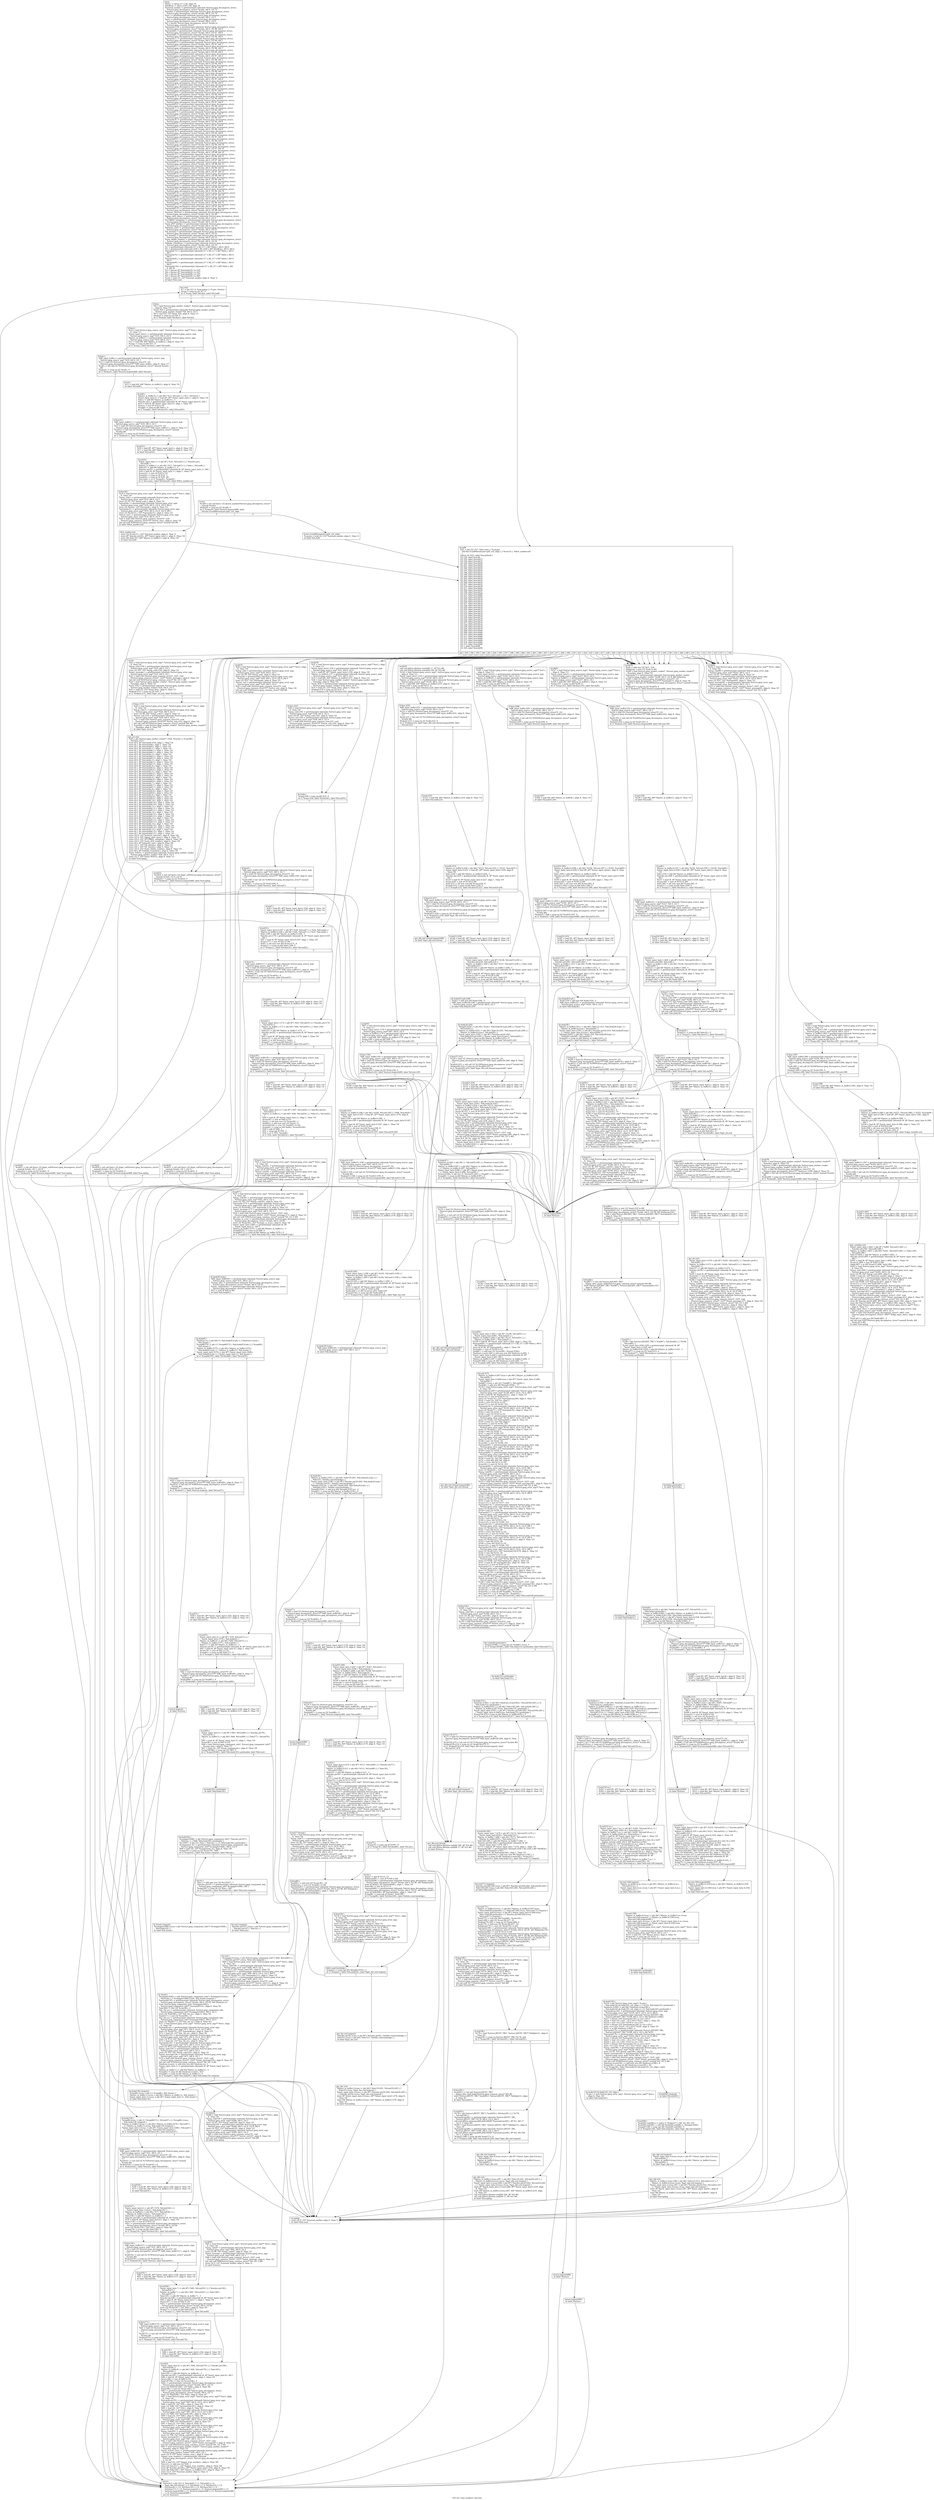 digraph "CFG for 'read_markers' function" {
	label="CFG for 'read_markers' function";

	Node0x69295a0 [shape=record,label="{entry:\l  %bits.i = alloca [17 x i8], align 16\l  %huffval.i = alloca [256 x i8], align 16\l  %unread_marker = getelementptr inbounds %struct.jpeg_decompress_struct,\l... %struct.jpeg_decompress_struct* %cinfo, i64 0, i32 72\l  %marker = getelementptr inbounds %struct.jpeg_decompress_struct,\l... %struct.jpeg_decompress_struct* %cinfo, i64 0, i32 78\l  %src.i = getelementptr inbounds %struct.jpeg_decompress_struct,\l... %struct.jpeg_decompress_struct* %cinfo, i64 0, i32 5\l  %err.i = getelementptr inbounds %struct.jpeg_decompress_struct,\l... %struct.jpeg_decompress_struct* %cinfo, i64 0, i32 0\l  %0 = bitcast %struct.jpeg_decompress_struct* %cinfo to\l... %struct.jpeg_common_struct*\l  %arrayidx.i154 = getelementptr inbounds %struct.jpeg_decompress_struct,\l... %struct.jpeg_decompress_struct* %cinfo, i64 0, i32 46, i64 0\l  %arrayidx6.i = getelementptr inbounds %struct.jpeg_decompress_struct,\l... %struct.jpeg_decompress_struct* %cinfo, i64 0, i32 47, i64 0\l  %arrayidx8.i = getelementptr inbounds %struct.jpeg_decompress_struct,\l... %struct.jpeg_decompress_struct* %cinfo, i64 0, i32 48, i64 0\l  %arrayidx.1.i = getelementptr inbounds %struct.jpeg_decompress_struct,\l... %struct.jpeg_decompress_struct* %cinfo, i64 0, i32 46, i64 1\l  %arrayidx6.1.i = getelementptr inbounds %struct.jpeg_decompress_struct,\l... %struct.jpeg_decompress_struct* %cinfo, i64 0, i32 47, i64 1\l  %arrayidx8.1.i = getelementptr inbounds %struct.jpeg_decompress_struct,\l... %struct.jpeg_decompress_struct* %cinfo, i64 0, i32 48, i64 1\l  %arrayidx.2.i = getelementptr inbounds %struct.jpeg_decompress_struct,\l... %struct.jpeg_decompress_struct* %cinfo, i64 0, i32 46, i64 2\l  %arrayidx6.2.i = getelementptr inbounds %struct.jpeg_decompress_struct,\l... %struct.jpeg_decompress_struct* %cinfo, i64 0, i32 47, i64 2\l  %arrayidx8.2.i = getelementptr inbounds %struct.jpeg_decompress_struct,\l... %struct.jpeg_decompress_struct* %cinfo, i64 0, i32 48, i64 2\l  %arrayidx.3.i = getelementptr inbounds %struct.jpeg_decompress_struct,\l... %struct.jpeg_decompress_struct* %cinfo, i64 0, i32 46, i64 3\l  %arrayidx6.3.i = getelementptr inbounds %struct.jpeg_decompress_struct,\l... %struct.jpeg_decompress_struct* %cinfo, i64 0, i32 47, i64 3\l  %arrayidx8.3.i = getelementptr inbounds %struct.jpeg_decompress_struct,\l... %struct.jpeg_decompress_struct* %cinfo, i64 0, i32 48, i64 3\l  %arrayidx.4.i = getelementptr inbounds %struct.jpeg_decompress_struct,\l... %struct.jpeg_decompress_struct* %cinfo, i64 0, i32 46, i64 4\l  %arrayidx6.4.i = getelementptr inbounds %struct.jpeg_decompress_struct,\l... %struct.jpeg_decompress_struct* %cinfo, i64 0, i32 47, i64 4\l  %arrayidx8.4.i = getelementptr inbounds %struct.jpeg_decompress_struct,\l... %struct.jpeg_decompress_struct* %cinfo, i64 0, i32 48, i64 4\l  %arrayidx.5.i = getelementptr inbounds %struct.jpeg_decompress_struct,\l... %struct.jpeg_decompress_struct* %cinfo, i64 0, i32 46, i64 5\l  %arrayidx6.5.i = getelementptr inbounds %struct.jpeg_decompress_struct,\l... %struct.jpeg_decompress_struct* %cinfo, i64 0, i32 47, i64 5\l  %arrayidx8.5.i = getelementptr inbounds %struct.jpeg_decompress_struct,\l... %struct.jpeg_decompress_struct* %cinfo, i64 0, i32 48, i64 5\l  %arrayidx.6.i = getelementptr inbounds %struct.jpeg_decompress_struct,\l... %struct.jpeg_decompress_struct* %cinfo, i64 0, i32 46, i64 6\l  %arrayidx6.6.i = getelementptr inbounds %struct.jpeg_decompress_struct,\l... %struct.jpeg_decompress_struct* %cinfo, i64 0, i32 47, i64 6\l  %arrayidx8.6.i = getelementptr inbounds %struct.jpeg_decompress_struct,\l... %struct.jpeg_decompress_struct* %cinfo, i64 0, i32 48, i64 6\l  %arrayidx.7.i = getelementptr inbounds %struct.jpeg_decompress_struct,\l... %struct.jpeg_decompress_struct* %cinfo, i64 0, i32 46, i64 7\l  %arrayidx6.7.i = getelementptr inbounds %struct.jpeg_decompress_struct,\l... %struct.jpeg_decompress_struct* %cinfo, i64 0, i32 47, i64 7\l  %arrayidx8.7.i = getelementptr inbounds %struct.jpeg_decompress_struct,\l... %struct.jpeg_decompress_struct* %cinfo, i64 0, i32 48, i64 7\l  %arrayidx.8.i = getelementptr inbounds %struct.jpeg_decompress_struct,\l... %struct.jpeg_decompress_struct* %cinfo, i64 0, i32 46, i64 8\l  %arrayidx6.8.i = getelementptr inbounds %struct.jpeg_decompress_struct,\l... %struct.jpeg_decompress_struct* %cinfo, i64 0, i32 47, i64 8\l  %arrayidx8.8.i = getelementptr inbounds %struct.jpeg_decompress_struct,\l... %struct.jpeg_decompress_struct* %cinfo, i64 0, i32 48, i64 8\l  %arrayidx.9.i = getelementptr inbounds %struct.jpeg_decompress_struct,\l... %struct.jpeg_decompress_struct* %cinfo, i64 0, i32 46, i64 9\l  %arrayidx6.9.i = getelementptr inbounds %struct.jpeg_decompress_struct,\l... %struct.jpeg_decompress_struct* %cinfo, i64 0, i32 47, i64 9\l  %arrayidx8.9.i = getelementptr inbounds %struct.jpeg_decompress_struct,\l... %struct.jpeg_decompress_struct* %cinfo, i64 0, i32 48, i64 9\l  %arrayidx.10.i = getelementptr inbounds %struct.jpeg_decompress_struct,\l... %struct.jpeg_decompress_struct* %cinfo, i64 0, i32 46, i64 10\l  %arrayidx6.10.i = getelementptr inbounds %struct.jpeg_decompress_struct,\l... %struct.jpeg_decompress_struct* %cinfo, i64 0, i32 47, i64 10\l  %arrayidx8.10.i = getelementptr inbounds %struct.jpeg_decompress_struct,\l... %struct.jpeg_decompress_struct* %cinfo, i64 0, i32 48, i64 10\l  %arrayidx.11.i = getelementptr inbounds %struct.jpeg_decompress_struct,\l... %struct.jpeg_decompress_struct* %cinfo, i64 0, i32 46, i64 11\l  %arrayidx6.11.i = getelementptr inbounds %struct.jpeg_decompress_struct,\l... %struct.jpeg_decompress_struct* %cinfo, i64 0, i32 47, i64 11\l  %arrayidx8.11.i = getelementptr inbounds %struct.jpeg_decompress_struct,\l... %struct.jpeg_decompress_struct* %cinfo, i64 0, i32 48, i64 11\l  %arrayidx.12.i = getelementptr inbounds %struct.jpeg_decompress_struct,\l... %struct.jpeg_decompress_struct* %cinfo, i64 0, i32 46, i64 12\l  %arrayidx6.12.i = getelementptr inbounds %struct.jpeg_decompress_struct,\l... %struct.jpeg_decompress_struct* %cinfo, i64 0, i32 47, i64 12\l  %arrayidx8.12.i = getelementptr inbounds %struct.jpeg_decompress_struct,\l... %struct.jpeg_decompress_struct* %cinfo, i64 0, i32 48, i64 12\l  %arrayidx.13.i = getelementptr inbounds %struct.jpeg_decompress_struct,\l... %struct.jpeg_decompress_struct* %cinfo, i64 0, i32 46, i64 13\l  %arrayidx6.13.i = getelementptr inbounds %struct.jpeg_decompress_struct,\l... %struct.jpeg_decompress_struct* %cinfo, i64 0, i32 47, i64 13\l  %arrayidx8.13.i = getelementptr inbounds %struct.jpeg_decompress_struct,\l... %struct.jpeg_decompress_struct* %cinfo, i64 0, i32 48, i64 13\l  %arrayidx.14.i = getelementptr inbounds %struct.jpeg_decompress_struct,\l... %struct.jpeg_decompress_struct* %cinfo, i64 0, i32 46, i64 14\l  %arrayidx6.14.i = getelementptr inbounds %struct.jpeg_decompress_struct,\l... %struct.jpeg_decompress_struct* %cinfo, i64 0, i32 47, i64 14\l  %arrayidx8.14.i = getelementptr inbounds %struct.jpeg_decompress_struct,\l... %struct.jpeg_decompress_struct* %cinfo, i64 0, i32 48, i64 14\l  %arrayidx.15.i = getelementptr inbounds %struct.jpeg_decompress_struct,\l... %struct.jpeg_decompress_struct* %cinfo, i64 0, i32 46, i64 15\l  %arrayidx6.15.i = getelementptr inbounds %struct.jpeg_decompress_struct,\l... %struct.jpeg_decompress_struct* %cinfo, i64 0, i32 47, i64 15\l  %arrayidx8.15.i = getelementptr inbounds %struct.jpeg_decompress_struct,\l... %struct.jpeg_decompress_struct* %cinfo, i64 0, i32 48, i64 15\l  %restart_interval.i = getelementptr inbounds %struct.jpeg_decompress_struct,\l... %struct.jpeg_decompress_struct* %cinfo, i64 0, i32 49\l  %jpeg_color_space.i = getelementptr inbounds %struct.jpeg_decompress_struct,\l... %struct.jpeg_decompress_struct* %cinfo, i64 0, i32 9\l  %CCIR601_sampling.i = getelementptr inbounds %struct.jpeg_decompress_struct,\l... %struct.jpeg_decompress_struct* %cinfo, i64 0, i32 56\l  %saw_JFIF_marker.i = getelementptr inbounds %struct.jpeg_decompress_struct,\l... %struct.jpeg_decompress_struct* %cinfo, i64 0, i32 50\l  %density_unit.i = getelementptr inbounds %struct.jpeg_decompress_struct,\l... %struct.jpeg_decompress_struct* %cinfo, i64 0, i32 51\l  %X_density.i = getelementptr inbounds %struct.jpeg_decompress_struct,\l... %struct.jpeg_decompress_struct* %cinfo, i64 0, i32 52\l  %Y_density.i = getelementptr inbounds %struct.jpeg_decompress_struct,\l... %struct.jpeg_decompress_struct* %cinfo, i64 0, i32 53\l  %saw_Adobe_marker.i = getelementptr inbounds %struct.jpeg_decompress_struct,\l... %struct.jpeg_decompress_struct* %cinfo, i64 0, i32 54\l  %Adobe_transform.i = getelementptr inbounds %struct.jpeg_decompress_struct,\l... %struct.jpeg_decompress_struct* %cinfo, i64 0, i32 55\l  %1 = getelementptr inbounds [17 x i8], [17 x i8]* %bits.i, i64 0, i64 0\l  %2 = getelementptr inbounds [256 x i8], [256 x i8]* %huffval.i, i64 0, i64 0\l  %arrayidx73.i = getelementptr inbounds [17 x i8], [17 x i8]* %bits.i, i64 0,\l... i64 1\l  %arrayidx76.i = getelementptr inbounds [17 x i8], [17 x i8]* %bits.i, i64 0,\l... i64 2\l  %arrayidx82.i = getelementptr inbounds [17 x i8], [17 x i8]* %bits.i, i64 0,\l... i64 4\l  %arrayidx94.i = getelementptr inbounds [17 x i8], [17 x i8]* %bits.i, i64 0,\l... i64 8\l  %arrayidx130.i = getelementptr inbounds [17 x i8], [17 x i8]* %bits.i, i64\l... 0, i64 16\l  %3 = bitcast i8* %arrayidx76.i to i16*\l  %4 = bitcast i8* %arrayidx82.i to i32*\l  %5 = bitcast i8* %arrayidx94.i to i32*\l  %6 = bitcast i8* %arrayidx94.i to i64*\l  %.pre = load i32, i32* %unread_marker, align 4, !tbaa !2\l  br label %for.cond\l}"];
	Node0x69295a0 -> Node0x692e560;
	Node0x692e560 [shape=record,label="{for.cond:                                         \l  %7 = phi i32 [ 0, %sw.epilog ], [ %.pre, %entry ]\l  %cmp = icmp eq i32 %7, 0\l  br i1 %cmp, label %if.then, label %if.end9\l|{<s0>T|<s1>F}}"];
	Node0x692e560:s0 -> Node0x692e7f0;
	Node0x692e560:s1 -> Node0x692e8a0;
	Node0x692e7f0 [shape=record,label="{if.then:                                          \l  %8 = load %struct.jpeg_marker_reader*, %struct.jpeg_marker_reader** %marker,\l... align 8, !tbaa !10\l  %saw_SOI = getelementptr inbounds %struct.jpeg_marker_reader,\l... %struct.jpeg_marker_reader* %8, i64 0, i32 5\l  %9 = load i32, i32* %saw_SOI, align 8, !tbaa !11\l  %tobool = icmp eq i32 %9, 0\l  br i1 %tobool, label %if.then1, label %if.else\l|{<s0>T|<s1>F}}"];
	Node0x692e7f0:s0 -> Node0x692e3f0;
	Node0x692e7f0:s1 -> Node0x692eca0;
	Node0x692e3f0 [shape=record,label="{if.then1:                                         \l  %10 = load %struct.jpeg_source_mgr*, %struct.jpeg_source_mgr** %src.i, align\l... 8, !tbaa !13\l  %next_input_byte1.i = getelementptr inbounds %struct.jpeg_source_mgr,\l... %struct.jpeg_source_mgr* %10, i64 0, i32 0\l  %bytes_in_buffer2.i = getelementptr inbounds %struct.jpeg_source_mgr,\l... %struct.jpeg_source_mgr* %10, i64 0, i32 1\l  %11 = load i64, i64* %bytes_in_buffer2.i, align 8, !tbaa !14\l  %cmp.i = icmp eq i64 %11, 0\l  br i1 %cmp.i, label %if.then.i, label %if.end6.i\l|{<s0>T|<s1>F}}"];
	Node0x692e3f0:s0 -> Node0x692f710;
	Node0x692e3f0:s1 -> Node0x692f7c0;
	Node0x692f710 [shape=record,label="{if.then.i:                                        \l  %fill_input_buffer.i = getelementptr inbounds %struct.jpeg_source_mgr,\l... %struct.jpeg_source_mgr* %10, i64 0, i32 3\l  %12 = load i32 (%struct.jpeg_decompress_struct*)*, i32\l... (%struct.jpeg_decompress_struct*)** %fill_input_buffer.i, align 8, !tbaa !17\l  %call.i = tail call i32 %12(%struct.jpeg_decompress_struct* nonnull %cinfo)\l... #4\l  %tobool.i = icmp eq i32 %call.i, 0\l  br i1 %tobool.i, label %return.loopexit489, label %if.end.i\l|{<s0>T|<s1>F}}"];
	Node0x692f710:s0 -> Node0x692fc00;
	Node0x692f710:s1 -> Node0x692fd00;
	Node0x692fd00 [shape=record,label="{if.end.i:                                         \l  %13 = load i64, i64* %bytes_in_buffer2.i, align 8, !tbaa !14\l  br label %if.end6.i\l}"];
	Node0x692fd00 -> Node0x692f7c0;
	Node0x692f7c0 [shape=record,label="{if.end6.i:                                        \l  %bytes_in_buffer.0.i = phi i64 [ %13, %if.end.i ], [ %11, %if.then1 ]\l  %next_input_byte.0.i = load i8*, i8** %next_input_byte1.i, align 8, !tbaa !18\l  %dec.i = add i64 %bytes_in_buffer.0.i, -1\l  %incdec.ptr.i = getelementptr inbounds i8, i8* %next_input_byte.0.i, i64 1\l  %14 = load i8, i8* %next_input_byte.0.i, align 1, !tbaa !19\l  %conv.i = zext i8 %14 to i32\l  %cmp8.i = icmp eq i64 %dec.i, 0\l  br i1 %cmp8.i, label %if.then10.i, label %if.end18.i\l|{<s0>T|<s1>F}}"];
	Node0x692f7c0:s0 -> Node0x69302c0;
	Node0x692f7c0:s1 -> Node0x692c440;
	Node0x69302c0 [shape=record,label="{if.then10.i:                                      \l  %fill_input_buffer11.i = getelementptr inbounds %struct.jpeg_source_mgr,\l... %struct.jpeg_source_mgr* %10, i64 0, i32 3\l  %15 = load i32 (%struct.jpeg_decompress_struct*)*, i32\l... (%struct.jpeg_decompress_struct*)** %fill_input_buffer11.i, align 8, !tbaa !17\l  %call12.i = tail call i32 %15(%struct.jpeg_decompress_struct* nonnull\l... %cinfo) #4\l  %tobool13.i = icmp eq i32 %call12.i, 0\l  br i1 %tobool13.i, label %return.loopexit489, label %if.end15.i\l|{<s0>T|<s1>F}}"];
	Node0x69302c0:s0 -> Node0x692fc00;
	Node0x69302c0:s1 -> Node0x692c8b0;
	Node0x692c8b0 [shape=record,label="{if.end15.i:                                       \l  %16 = load i8*, i8** %next_input_byte1.i, align 8, !tbaa !18\l  %17 = load i64, i64* %bytes_in_buffer2.i, align 8, !tbaa !14\l  br label %if.end18.i\l}"];
	Node0x692c8b0 -> Node0x692c440;
	Node0x692c440 [shape=record,label="{if.end18.i:                                       \l  %next_input_byte.1.i = phi i8* [ %16, %if.end15.i ], [ %incdec.ptr.i,\l... %if.end6.i ]\l  %bytes_in_buffer.1.i = phi i64 [ %17, %if.end15.i ], [ %dec.i, %if.end6.i ]\l  %dec19.i = add i64 %bytes_in_buffer.1.i, -1\l  %incdec.ptr20.i = getelementptr inbounds i8, i8* %next_input_byte.1.i, i64 1\l  %18 = load i8, i8* %next_input_byte.1.i, align 1, !tbaa !19\l  %conv21.i = zext i8 %18 to i32\l  %cmp24.i = icmp ne i8 %14, -1\l  %cmp26.i = icmp ne i8 %18, -40\l  %or.cond.i = or i1 %cmp24.i, %cmp26.i\l  br i1 %or.cond.i, label %if.then28.i, label %first_marker.exit\l|{<s0>T|<s1>F}}"];
	Node0x692c440:s0 -> Node0x6931630;
	Node0x692c440:s1 -> Node0x6931740;
	Node0x6931630 [shape=record,label="{if.then28.i:                                      \l  %19 = load %struct.jpeg_error_mgr*, %struct.jpeg_error_mgr** %err.i, align\l... 8, !tbaa !20\l  %msg_code.i = getelementptr inbounds %struct.jpeg_error_mgr,\l... %struct.jpeg_error_mgr* %19, i64 0, i32 5\l  store i32 52, i32* %msg_code.i, align 8, !tbaa !21\l  %arrayidx.i = getelementptr inbounds %struct.jpeg_error_mgr,\l... %struct.jpeg_error_mgr* %19, i64 0, i32 6, i32 0, i64 0\l  store i32 %conv.i, i32* %arrayidx.i, align 4, !tbaa !23\l  %arrayidx33.i = getelementptr inbounds %struct.jpeg_error_mgr,\l... %struct.jpeg_error_mgr* %19, i64 0, i32 6, i32 0, i64 1\l  store i32 %conv21.i, i32* %arrayidx33.i, align 4, !tbaa !23\l  %error_exit.i = getelementptr inbounds %struct.jpeg_error_mgr,\l... %struct.jpeg_error_mgr* %19, i64 0, i32 0\l  %20 = load void (%struct.jpeg_common_struct*)*, void\l... (%struct.jpeg_common_struct*)** %error_exit.i, align 8, !tbaa !24\l  tail call void %20(%struct.jpeg_common_struct* nonnull %0) #4\l  br label %first_marker.exit\l}"];
	Node0x6931630 -> Node0x6931740;
	Node0x6931740 [shape=record,label="{first_marker.exit:                                \l  store i32 %conv21.i, i32* %unread_marker, align 4, !tbaa !2\l  store i8* %incdec.ptr20.i, i8** %next_input_byte1.i, align 8, !tbaa !18\l  store i64 %dec19.i, i64* %bytes_in_buffer2.i, align 8, !tbaa !14\l  br label %if.end9\l}"];
	Node0x6931740 -> Node0x692e8a0;
	Node0x692eca0 [shape=record,label="{if.else:                                          \l  %call4 = tail call fastcc i32 @next_marker(%struct.jpeg_decompress_struct*\l... nonnull %cinfo)\l  %tobool5 = icmp eq i32 %call4, 0\l  br i1 %tobool5, label %return.loopexit489, label\l... %if.else.if.end9thread-pre-split_crit_edge\l|{<s0>T|<s1>F}}"];
	Node0x692eca0:s0 -> Node0x692fc00;
	Node0x692eca0:s1 -> Node0x6932850;
	Node0x6932850 [shape=record,label="{if.else.if.end9thread-pre-split_crit_edge:        \l  %.pr.pre = load i32, i32* %unread_marker, align 4, !tbaa !2\l  br label %if.end9\l}"];
	Node0x6932850 -> Node0x692e8a0;
	Node0x692e8a0 [shape=record,label="{if.end9:                                          \l  %21 = phi i32 [ %7, %for.cond ], [ %.pr.pre,\l... %if.else.if.end9thread-pre-split_crit_edge ], [ %conv21.i, %first_marker.exit\l... ]\l  switch i32 %21, label %sw.default [\l    i32 216, label %sw.bb\l    i32 192, label %sw.bb15\l    i32 193, label %sw.bb15\l    i32 194, label %sw.bb20\l    i32 201, label %sw.bb25\l    i32 202, label %sw.bb30\l    i32 195, label %sw.bb35\l    i32 197, label %sw.bb35\l    i32 198, label %sw.bb35\l    i32 199, label %sw.bb35\l    i32 200, label %sw.bb35\l    i32 203, label %sw.bb35\l    i32 205, label %sw.bb35\l    i32 206, label %sw.bb35\l    i32 207, label %sw.bb35\l    i32 218, label %sw.bb39\l    i32 217, label %sw.bb45\l    i32 204, label %sw.bb50\l    i32 196, label %sw.bb55\l    i32 219, label %sw.bb60\l    i32 221, label %sw.bb65\l    i32 224, label %sw.bb70\l    i32 225, label %sw.bb70\l    i32 226, label %sw.bb70\l    i32 227, label %sw.bb70\l    i32 228, label %sw.bb70\l    i32 229, label %sw.bb70\l    i32 230, label %sw.bb70\l    i32 231, label %sw.bb70\l    i32 232, label %sw.bb70\l    i32 233, label %sw.bb70\l    i32 234, label %sw.bb70\l    i32 235, label %sw.bb70\l    i32 236, label %sw.bb70\l    i32 237, label %sw.bb70\l    i32 238, label %sw.bb70\l    i32 239, label %sw.bb70\l    i32 254, label %sw.bb78\l    i32 208, label %sw.bb84\l    i32 209, label %sw.bb84\l    i32 210, label %sw.bb84\l    i32 211, label %sw.bb84\l    i32 212, label %sw.bb84\l    i32 213, label %sw.bb84\l    i32 214, label %sw.bb84\l    i32 215, label %sw.bb84\l    i32 1, label %sw.bb84\l    i32 220, label %sw.bb94\l  ]\l|{<s0>def|<s1>216|<s2>192|<s3>193|<s4>194|<s5>201|<s6>202|<s7>195|<s8>197|<s9>198|<s10>199|<s11>200|<s12>203|<s13>205|<s14>206|<s15>207|<s16>218|<s17>217|<s18>204|<s19>196|<s20>219|<s21>221|<s22>224|<s23>225|<s24>226|<s25>227|<s26>228|<s27>229|<s28>230|<s29>231|<s30>232|<s31>233|<s32>234|<s33>235|<s34>236|<s35>237|<s36>238|<s37>239|<s38>254|<s39>208|<s40>209|<s41>210|<s42>211|<s43>212|<s44>213|<s45>214|<s46>215|<s47>1|<s48>220}}"];
	Node0x692e8a0:s0 -> Node0x6932af0;
	Node0x692e8a0:s1 -> Node0x6932ba0;
	Node0x692e8a0:s2 -> Node0x6932c70;
	Node0x692e8a0:s3 -> Node0x6932c70;
	Node0x692e8a0:s4 -> Node0x6932d80;
	Node0x692e8a0:s5 -> Node0x6932e90;
	Node0x692e8a0:s6 -> Node0x6932fa0;
	Node0x692e8a0:s7 -> Node0x69330b0;
	Node0x692e8a0:s8 -> Node0x69330b0;
	Node0x692e8a0:s9 -> Node0x69330b0;
	Node0x692e8a0:s10 -> Node0x69330b0;
	Node0x692e8a0:s11 -> Node0x69330b0;
	Node0x692e8a0:s12 -> Node0x69330b0;
	Node0x692e8a0:s13 -> Node0x69330b0;
	Node0x692e8a0:s14 -> Node0x69330b0;
	Node0x692e8a0:s15 -> Node0x69330b0;
	Node0x692e8a0:s16 -> Node0x69333c0;
	Node0x692e8a0:s17 -> Node0x69334d0;
	Node0x692e8a0:s18 -> Node0x69335e0;
	Node0x692e8a0:s19 -> Node0x69336f0;
	Node0x692e8a0:s20 -> Node0x6933800;
	Node0x692e8a0:s21 -> Node0x6933910;
	Node0x692e8a0:s22 -> Node0x6933a20;
	Node0x692e8a0:s23 -> Node0x6933a20;
	Node0x692e8a0:s24 -> Node0x6933a20;
	Node0x692e8a0:s25 -> Node0x6933a20;
	Node0x692e8a0:s26 -> Node0x6933a20;
	Node0x692e8a0:s27 -> Node0x6933a20;
	Node0x692e8a0:s28 -> Node0x6933a20;
	Node0x692e8a0:s29 -> Node0x6933a20;
	Node0x692e8a0:s30 -> Node0x6933a20;
	Node0x692e8a0:s31 -> Node0x6933a20;
	Node0x692e8a0:s32 -> Node0x6933a20;
	Node0x692e8a0:s33 -> Node0x6933a20;
	Node0x692e8a0:s34 -> Node0x6933a20;
	Node0x692e8a0:s35 -> Node0x6933a20;
	Node0x692e8a0:s36 -> Node0x6933a20;
	Node0x692e8a0:s37 -> Node0x6933a20;
	Node0x692e8a0:s38 -> Node0x6934720;
	Node0x692e8a0:s39 -> Node0x69347d0;
	Node0x692e8a0:s40 -> Node0x69347d0;
	Node0x692e8a0:s41 -> Node0x69347d0;
	Node0x692e8a0:s42 -> Node0x69347d0;
	Node0x692e8a0:s43 -> Node0x69347d0;
	Node0x692e8a0:s44 -> Node0x69347d0;
	Node0x692e8a0:s45 -> Node0x69347d0;
	Node0x692e8a0:s46 -> Node0x69347d0;
	Node0x692e8a0:s47 -> Node0x69347d0;
	Node0x692e8a0:s48 -> Node0x692d230;
	Node0x6932ba0 [shape=record,label="{sw.bb:                                            \l  %22 = load %struct.jpeg_error_mgr*, %struct.jpeg_error_mgr** %err.i, align\l... 8, !tbaa !20\l  %msg_code.i150 = getelementptr inbounds %struct.jpeg_error_mgr,\l... %struct.jpeg_error_mgr* %22, i64 0, i32 5\l  store i32 101, i32* %msg_code.i150, align 8, !tbaa !21\l  %emit_message.i = getelementptr inbounds %struct.jpeg_error_mgr,\l... %struct.jpeg_error_mgr* %22, i64 0, i32 1\l  %23 = load void (%struct.jpeg_common_struct*, i32)*, void\l... (%struct.jpeg_common_struct*, i32)** %emit_message.i, align 8, !tbaa !25\l  tail call void %23(%struct.jpeg_common_struct* %0, i32 1) #4\l  %24 = load %struct.jpeg_marker_reader*, %struct.jpeg_marker_reader**\l... %marker, align 8, !tbaa !10\l  %saw_SOI.i = getelementptr inbounds %struct.jpeg_marker_reader,\l... %struct.jpeg_marker_reader* %24, i64 0, i32 5\l  %25 = load i32, i32* %saw_SOI.i, align 8, !tbaa !11\l  %tobool.i151 = icmp eq i32 %25, 0\l  br i1 %tobool.i151, label %get_soi.exit, label %if.then.i153\l|{<s0>T|<s1>F}}"];
	Node0x6932ba0:s0 -> Node0x69343a0;
	Node0x6932ba0:s1 -> Node0x6934480;
	Node0x6934480 [shape=record,label="{if.then.i153:                                     \l  %26 = load %struct.jpeg_error_mgr*, %struct.jpeg_error_mgr** %err.i, align\l... 8, !tbaa !20\l  %msg_code3.i = getelementptr inbounds %struct.jpeg_error_mgr,\l... %struct.jpeg_error_mgr* %26, i64 0, i32 5\l  store i32 60, i32* %msg_code3.i, align 8, !tbaa !21\l  %error_exit.i152 = getelementptr inbounds %struct.jpeg_error_mgr,\l... %struct.jpeg_error_mgr* %26, i64 0, i32 0\l  %27 = load void (%struct.jpeg_common_struct*)*, void\l... (%struct.jpeg_common_struct*)** %error_exit.i152, align 8, !tbaa !24\l  tail call void %27(%struct.jpeg_common_struct* nonnull %0) #4\l  %.pre461 = load %struct.jpeg_marker_reader*, %struct.jpeg_marker_reader**\l... %marker, align 8, !tbaa !10\l  br label %get_soi.exit\l}"];
	Node0x6934480 -> Node0x69343a0;
	Node0x69343a0 [shape=record,label="{get_soi.exit:                                     \l  %28 = phi %struct.jpeg_marker_reader* [ %24, %sw.bb ], [ %.pre461,\l... %if.then.i153 ]\l  store i8 0, i8* %arrayidx.i154, align 1, !tbaa !19\l  store i8 1, i8* %arrayidx6.i, align 1, !tbaa !19\l  store i8 5, i8* %arrayidx8.i, align 1, !tbaa !19\l  store i8 0, i8* %arrayidx.1.i, align 1, !tbaa !19\l  store i8 1, i8* %arrayidx6.1.i, align 1, !tbaa !19\l  store i8 5, i8* %arrayidx8.1.i, align 1, !tbaa !19\l  store i8 0, i8* %arrayidx.2.i, align 1, !tbaa !19\l  store i8 1, i8* %arrayidx6.2.i, align 1, !tbaa !19\l  store i8 5, i8* %arrayidx8.2.i, align 1, !tbaa !19\l  store i8 0, i8* %arrayidx.3.i, align 1, !tbaa !19\l  store i8 1, i8* %arrayidx6.3.i, align 1, !tbaa !19\l  store i8 5, i8* %arrayidx8.3.i, align 1, !tbaa !19\l  store i8 0, i8* %arrayidx.4.i, align 1, !tbaa !19\l  store i8 1, i8* %arrayidx6.4.i, align 1, !tbaa !19\l  store i8 5, i8* %arrayidx8.4.i, align 1, !tbaa !19\l  store i8 0, i8* %arrayidx.5.i, align 1, !tbaa !19\l  store i8 1, i8* %arrayidx6.5.i, align 1, !tbaa !19\l  store i8 5, i8* %arrayidx8.5.i, align 1, !tbaa !19\l  store i8 0, i8* %arrayidx.6.i, align 1, !tbaa !19\l  store i8 1, i8* %arrayidx6.6.i, align 1, !tbaa !19\l  store i8 5, i8* %arrayidx8.6.i, align 1, !tbaa !19\l  store i8 0, i8* %arrayidx.7.i, align 1, !tbaa !19\l  store i8 1, i8* %arrayidx6.7.i, align 1, !tbaa !19\l  store i8 5, i8* %arrayidx8.7.i, align 1, !tbaa !19\l  store i8 0, i8* %arrayidx.8.i, align 1, !tbaa !19\l  store i8 1, i8* %arrayidx6.8.i, align 1, !tbaa !19\l  store i8 5, i8* %arrayidx8.8.i, align 1, !tbaa !19\l  store i8 0, i8* %arrayidx.9.i, align 1, !tbaa !19\l  store i8 1, i8* %arrayidx6.9.i, align 1, !tbaa !19\l  store i8 5, i8* %arrayidx8.9.i, align 1, !tbaa !19\l  store i8 0, i8* %arrayidx.10.i, align 1, !tbaa !19\l  store i8 1, i8* %arrayidx6.10.i, align 1, !tbaa !19\l  store i8 5, i8* %arrayidx8.10.i, align 1, !tbaa !19\l  store i8 0, i8* %arrayidx.11.i, align 1, !tbaa !19\l  store i8 1, i8* %arrayidx6.11.i, align 1, !tbaa !19\l  store i8 5, i8* %arrayidx8.11.i, align 1, !tbaa !19\l  store i8 0, i8* %arrayidx.12.i, align 1, !tbaa !19\l  store i8 1, i8* %arrayidx6.12.i, align 1, !tbaa !19\l  store i8 5, i8* %arrayidx8.12.i, align 1, !tbaa !19\l  store i8 0, i8* %arrayidx.13.i, align 1, !tbaa !19\l  store i8 1, i8* %arrayidx6.13.i, align 1, !tbaa !19\l  store i8 5, i8* %arrayidx8.13.i, align 1, !tbaa !19\l  store i8 0, i8* %arrayidx.14.i, align 1, !tbaa !19\l  store i8 1, i8* %arrayidx6.14.i, align 1, !tbaa !19\l  store i8 5, i8* %arrayidx8.14.i, align 1, !tbaa !19\l  store i8 0, i8* %arrayidx.15.i, align 1, !tbaa !19\l  store i8 1, i8* %arrayidx6.15.i, align 1, !tbaa !19\l  store i8 5, i8* %arrayidx8.15.i, align 1, !tbaa !19\l  store i32 0, i32* %restart_interval.i, align 8, !tbaa !26\l  store i32 0, i32* %jpeg_color_space.i, align 4, !tbaa !27\l  store i32 0, i32* %CCIR601_sampling.i, align 8, !tbaa !28\l  store i32 0, i32* %saw_JFIF_marker.i, align 4, !tbaa !29\l  store i8 0, i8* %density_unit.i, align 8, !tbaa !30\l  store i16 1, i16* %X_density.i, align 2, !tbaa !31\l  store i16 1, i16* %Y_density.i, align 4, !tbaa !32\l  store i32 0, i32* %saw_Adobe_marker.i, align 8, !tbaa !33\l  store i8 0, i8* %Adobe_transform.i, align 4, !tbaa !34\l  %saw_SOI10.i = getelementptr inbounds %struct.jpeg_marker_reader,\l... %struct.jpeg_marker_reader* %28, i64 0, i32 5\l  store i32 1, i32* %saw_SOI10.i, align 8, !tbaa !11\l  br label %sw.epilog\l}"];
	Node0x69343a0 -> Node0x692e670;
	Node0x6932c70 [shape=record,label="{sw.bb15:                                          \l  %call16 = tail call fastcc i32 @get_sof(%struct.jpeg_decompress_struct*\l... nonnull %cinfo, i32 0, i32 0)\l  %tobool17 = icmp eq i32 %call16, 0\l  br i1 %tobool17, label %return.loopexit489, label %sw.epilog\l|{<s0>T|<s1>F}}"];
	Node0x6932c70:s0 -> Node0x692fc00;
	Node0x6932c70:s1 -> Node0x692e670;
	Node0x6932d80 [shape=record,label="{sw.bb20:                                          \l  %call21 = tail call fastcc i32 @get_sof(%struct.jpeg_decompress_struct*\l... nonnull %cinfo, i32 1, i32 0)\l  %tobool22 = icmp eq i32 %call21, 0\l  br i1 %tobool22, label %return.loopexit489, label %sw.epilog\l|{<s0>T|<s1>F}}"];
	Node0x6932d80:s0 -> Node0x692fc00;
	Node0x6932d80:s1 -> Node0x692e670;
	Node0x6932e90 [shape=record,label="{sw.bb25:                                          \l  %call26 = tail call fastcc i32 @get_sof(%struct.jpeg_decompress_struct*\l... nonnull %cinfo, i32 0, i32 1)\l  %tobool27 = icmp eq i32 %call26, 0\l  br i1 %tobool27, label %return.loopexit489, label %sw.epilog\l|{<s0>T|<s1>F}}"];
	Node0x6932e90:s0 -> Node0x692fc00;
	Node0x6932e90:s1 -> Node0x692e670;
	Node0x6932fa0 [shape=record,label="{sw.bb30:                                          \l  %call31 = tail call fastcc i32 @get_sof(%struct.jpeg_decompress_struct*\l... nonnull %cinfo, i32 1, i32 1)\l  %tobool32 = icmp eq i32 %call31, 0\l  br i1 %tobool32, label %return.loopexit489, label %sw.epilog\l|{<s0>T|<s1>F}}"];
	Node0x6932fa0:s0 -> Node0x692fc00;
	Node0x6932fa0:s1 -> Node0x692e670;
	Node0x69330b0 [shape=record,label="{sw.bb35:                                          \l  %29 = load %struct.jpeg_error_mgr*, %struct.jpeg_error_mgr** %err.i, align\l... 8, !tbaa !20\l  %msg_code = getelementptr inbounds %struct.jpeg_error_mgr,\l... %struct.jpeg_error_mgr* %29, i64 0, i32 5\l  store i32 59, i32* %msg_code, align 8, !tbaa !21\l  %arrayidx = getelementptr inbounds %struct.jpeg_error_mgr,\l... %struct.jpeg_error_mgr* %29, i64 0, i32 6, i32 0, i64 0\l  store i32 %21, i32* %arrayidx, align 4, !tbaa !23\l  %error_exit = getelementptr inbounds %struct.jpeg_error_mgr,\l... %struct.jpeg_error_mgr* %29, i64 0, i32 0\l  %30 = load void (%struct.jpeg_common_struct*)*, void\l... (%struct.jpeg_common_struct*)** %error_exit, align 8, !tbaa !24\l  tail call void %30(%struct.jpeg_common_struct* %0) #4\l  br label %sw.epilog\l}"];
	Node0x69330b0 -> Node0x692e670;
	Node0x69333c0 [shape=record,label="{sw.bb39:                                          \l  %31 = load %struct.jpeg_source_mgr*, %struct.jpeg_source_mgr** %src.i, align\l... 8, !tbaa !13\l  %next_input_byte1.i156 = getelementptr inbounds %struct.jpeg_source_mgr,\l... %struct.jpeg_source_mgr* %31, i64 0, i32 0\l  %32 = load i8*, i8** %next_input_byte1.i156, align 8, !tbaa !18\l  %bytes_in_buffer2.i157 = getelementptr inbounds %struct.jpeg_source_mgr,\l... %struct.jpeg_source_mgr* %31, i64 0, i32 1\l  %33 = load i64, i64* %bytes_in_buffer2.i157, align 8, !tbaa !14\l  %34 = load %struct.jpeg_marker_reader*, %struct.jpeg_marker_reader**\l... %marker, align 8, !tbaa !10\l  %saw_SOF.i = getelementptr inbounds %struct.jpeg_marker_reader,\l... %struct.jpeg_marker_reader* %34, i64 0, i32 6\l  %35 = load i32, i32* %saw_SOF.i, align 4, !tbaa !35\l  %tobool.i159 = icmp eq i32 %35, 0\l  br i1 %tobool.i159, label %if.then.i163, label %do.body.i\l|{<s0>T|<s1>F}}"];
	Node0x69333c0:s0 -> Node0x6925130;
	Node0x69333c0:s1 -> Node0x6925210;
	Node0x6925130 [shape=record,label="{if.then.i163:                                     \l  %36 = load %struct.jpeg_error_mgr*, %struct.jpeg_error_mgr** %err.i, align\l... 8, !tbaa !20\l  %msg_code.i161 = getelementptr inbounds %struct.jpeg_error_mgr,\l... %struct.jpeg_error_mgr* %36, i64 0, i32 5\l  store i32 61, i32* %msg_code.i161, align 8, !tbaa !21\l  %error_exit.i162 = getelementptr inbounds %struct.jpeg_error_mgr,\l... %struct.jpeg_error_mgr* %36, i64 0, i32 0\l  %37 = load void (%struct.jpeg_common_struct*)*, void\l... (%struct.jpeg_common_struct*)** %error_exit.i162, align 8, !tbaa !24\l  tail call void %37(%struct.jpeg_common_struct* nonnull %0) #4\l  br label %do.body.i\l}"];
	Node0x6925130 -> Node0x6925210;
	Node0x6925210 [shape=record,label="{do.body.i:                                        \l  %cmp.i164 = icmp eq i64 %33, 0\l  br i1 %cmp.i164, label %if.then4.i, label %if.end10.i\l|{<s0>T|<s1>F}}"];
	Node0x6925210:s0 -> Node0x69257e0;
	Node0x6925210:s1 -> Node0x6925860;
	Node0x69257e0 [shape=record,label="{if.then4.i:                                       \l  %fill_input_buffer.i165 = getelementptr inbounds %struct.jpeg_source_mgr,\l... %struct.jpeg_source_mgr* %31, i64 0, i32 3\l  %38 = load i32 (%struct.jpeg_decompress_struct*)*, i32\l... (%struct.jpeg_decompress_struct*)** %fill_input_buffer.i165, align 8, !tbaa\l... !17\l  %call.i166 = tail call i32 %38(%struct.jpeg_decompress_struct* nonnull\l... %cinfo) #4\l  %tobool5.i = icmp eq i32 %call.i166, 0\l  br i1 %tobool5.i, label %return, label %if.end7.i\l|{<s0>T|<s1>F}}"];
	Node0x69257e0:s0 -> Node0x6925cb0;
	Node0x69257e0:s1 -> Node0x6925d60;
	Node0x6925d60 [shape=record,label="{if.end7.i:                                        \l  %39 = load i8*, i8** %next_input_byte1.i156, align 8, !tbaa !18\l  %40 = load i64, i64* %bytes_in_buffer2.i157, align 8, !tbaa !14\l  br label %if.end10.i\l}"];
	Node0x6925d60 -> Node0x6925860;
	Node0x6925860 [shape=record,label="{if.end10.i:                                       \l  %next_input_byte.0.i167 = phi i8* [ %39, %if.end7.i ], [ %32, %do.body.i ]\l  %bytes_in_buffer.0.i168 = phi i64 [ %40, %if.end7.i ], [ %33, %do.body.i ]\l  %dec.i169 = add i64 %bytes_in_buffer.0.i168, -1\l  %incdec.ptr.i170 = getelementptr inbounds i8, i8* %next_input_byte.0.i167,\l... i64 1\l  %41 = load i8, i8* %next_input_byte.0.i167, align 1, !tbaa !19\l  %conv.i171 = zext i8 %41 to i64\l  %shl.i = shl nuw nsw i64 %conv.i171, 8\l  %cmp12.i = icmp eq i64 %dec.i169, 0\l  br i1 %cmp12.i, label %if.then14.i, label %if.end22.i\l|{<s0>T|<s1>F}}"];
	Node0x6925860:s0 -> Node0x6926490;
	Node0x6925860:s1 -> Node0x6926570;
	Node0x6926490 [shape=record,label="{if.then14.i:                                      \l  %fill_input_buffer15.i = getelementptr inbounds %struct.jpeg_source_mgr,\l... %struct.jpeg_source_mgr* %31, i64 0, i32 3\l  %42 = load i32 (%struct.jpeg_decompress_struct*)*, i32\l... (%struct.jpeg_decompress_struct*)** %fill_input_buffer15.i, align 8, !tbaa !17\l  %call16.i = tail call i32 %42(%struct.jpeg_decompress_struct* nonnull\l... %cinfo) #4\l  %tobool17.i = icmp eq i32 %call16.i, 0\l  br i1 %tobool17.i, label %return, label %if.end19.i\l|{<s0>T|<s1>F}}"];
	Node0x6926490:s0 -> Node0x6925cb0;
	Node0x6926490:s1 -> Node0x69269b0;
	Node0x69269b0 [shape=record,label="{if.end19.i:                                       \l  %43 = load i8*, i8** %next_input_byte1.i156, align 8, !tbaa !18\l  %44 = load i64, i64* %bytes_in_buffer2.i157, align 8, !tbaa !14\l  br label %if.end22.i\l}"];
	Node0x69269b0 -> Node0x6926570;
	Node0x6926570 [shape=record,label="{if.end22.i:                                       \l  %next_input_byte.1.i172 = phi i8* [ %43, %if.end19.i ], [ %incdec.ptr.i170,\l... %if.end10.i ]\l  %bytes_in_buffer.1.i173 = phi i64 [ %44, %if.end19.i ], [ %dec.i169,\l... %if.end10.i ]\l  %dec23.i = add i64 %bytes_in_buffer.1.i173, -1\l  %incdec.ptr24.i = getelementptr inbounds i8, i8* %next_input_byte.1.i172,\l... i64 1\l  %45 = load i8, i8* %next_input_byte.1.i172, align 1, !tbaa !19\l  %conv25.i = zext i8 %45 to i64\l  %add.i = or i64 %conv25.i, %shl.i\l  %cmp27.i = icmp eq i64 %dec23.i, 0\l  br i1 %cmp27.i, label %if.then29.i, label %if.end37.i\l|{<s0>T|<s1>F}}"];
	Node0x6926570:s0 -> Node0x69288d0;
	Node0x6926570:s1 -> Node0x69289b0;
	Node0x69288d0 [shape=record,label="{if.then29.i:                                      \l  %fill_input_buffer30.i = getelementptr inbounds %struct.jpeg_source_mgr,\l... %struct.jpeg_source_mgr* %31, i64 0, i32 3\l  %46 = load i32 (%struct.jpeg_decompress_struct*)*, i32\l... (%struct.jpeg_decompress_struct*)** %fill_input_buffer30.i, align 8, !tbaa !17\l  %call31.i = tail call i32 %46(%struct.jpeg_decompress_struct* nonnull\l... %cinfo) #4\l  %tobool32.i = icmp eq i32 %call31.i, 0\l  br i1 %tobool32.i, label %return, label %if.end34.i\l|{<s0>T|<s1>F}}"];
	Node0x69288d0:s0 -> Node0x6925cb0;
	Node0x69288d0:s1 -> Node0x6930410;
	Node0x6930410 [shape=record,label="{if.end34.i:                                       \l  %47 = load i8*, i8** %next_input_byte1.i156, align 8, !tbaa !18\l  %48 = load i64, i64* %bytes_in_buffer2.i157, align 8, !tbaa !14\l  br label %if.end37.i\l}"];
	Node0x6930410 -> Node0x69289b0;
	Node0x69289b0 [shape=record,label="{if.end37.i:                                       \l  %next_input_byte.2.i = phi i8* [ %47, %if.end34.i ], [ %incdec.ptr24.i,\l... %if.end22.i ]\l  %bytes_in_buffer.2.i = phi i64 [ %48, %if.end34.i ], [ %dec23.i, %if.end22.i\l... ]\l  %49 = load i8, i8* %next_input_byte.2.i, align 1, !tbaa !19\l  %conv40.i = zext i8 %49 to i32\l  %mul.i = shl nuw nsw i32 %conv40.i, 1\l  %add43.i = add nuw nsw i32 %mul.i, 6\l  %conv44358.i = zext i32 %add43.i to i64\l  %cmp45.i = icmp ne i64 %add.i, %conv44358.i\l  %50 = add i8 %49, -1\l  %51 = icmp ugt i8 %50, 3\l  %52 = or i1 %51, %cmp45.i\l  br i1 %52, label %if.then52.i, label %if.end57.i\l|{<s0>T|<s1>F}}"];
	Node0x69289b0:s0 -> Node0x6930ca0;
	Node0x69289b0:s1 -> Node0x6930d80;
	Node0x6930ca0 [shape=record,label="{if.then52.i:                                      \l  %53 = load %struct.jpeg_error_mgr*, %struct.jpeg_error_mgr** %err.i, align\l... 8, !tbaa !20\l  %msg_code54.i = getelementptr inbounds %struct.jpeg_error_mgr,\l... %struct.jpeg_error_mgr* %53, i64 0, i32 5\l  store i32 9, i32* %msg_code54.i, align 8, !tbaa !21\l  %error_exit56.i = getelementptr inbounds %struct.jpeg_error_mgr,\l... %struct.jpeg_error_mgr* %53, i64 0, i32 0\l  %54 = load void (%struct.jpeg_common_struct*)*, void\l... (%struct.jpeg_common_struct*)** %error_exit56.i, align 8, !tbaa !24\l  tail call void %54(%struct.jpeg_common_struct* nonnull %0) #4\l  br label %if.end57.i\l}"];
	Node0x6930ca0 -> Node0x6930d80;
	Node0x6930d80 [shape=record,label="{if.end57.i:                                       \l  %55 = load %struct.jpeg_error_mgr*, %struct.jpeg_error_mgr** %err.i, align\l... 8, !tbaa !20\l  %msg_code59.i = getelementptr inbounds %struct.jpeg_error_mgr,\l... %struct.jpeg_error_mgr* %55, i64 0, i32 5\l  store i32 102, i32* %msg_code59.i, align 8, !tbaa !21\l  %arrayidx.i174 = getelementptr inbounds %struct.jpeg_error_mgr,\l... %struct.jpeg_error_mgr* %55, i64 0, i32 6, i32 0, i64 0\l  store i32 %conv40.i, i32* %arrayidx.i174, align 4, !tbaa !23\l  %emit_message.i175 = getelementptr inbounds %struct.jpeg_error_mgr,\l... %struct.jpeg_error_mgr* %55, i64 0, i32 1\l  %56 = load void (%struct.jpeg_common_struct*, i32)*, void\l... (%struct.jpeg_common_struct*, i32)** %emit_message.i175, align 8, !tbaa !25\l  tail call void %56(%struct.jpeg_common_struct* nonnull %0, i32 1) #4\l  %comps_in_scan.i = getelementptr inbounds %struct.jpeg_decompress_struct,\l... %struct.jpeg_decompress_struct* %cinfo, i64 0, i32 62\l  store i32 %conv40.i, i32* %comps_in_scan.i, align 8, !tbaa !36\l  %next_input_byte.3369.i = getelementptr inbounds i8, i8*\l... %next_input_byte.2.i, i64 1\l  %bytes_in_buffer.3370.i = add i64 %bytes_in_buffer.2.i, -1\l  %cmp63371.i = icmp eq i8 %49, 0\l  %cmp66372.i = icmp eq i64 %bytes_in_buffer.3370.i, 0\l  br i1 %cmp63371.i, label %do.body136.i, label %do.body65.lr.ph.i\l|{<s0>T|<s1>F}}"];
	Node0x6930d80:s0 -> Node0x6945c90;
	Node0x6930d80:s1 -> Node0x6945da0;
	Node0x6945da0 [shape=record,label="{do.body65.lr.ph.i:                                \l  %fill_input_buffer69.i = getelementptr inbounds %struct.jpeg_source_mgr,\l... %struct.jpeg_source_mgr* %31, i64 0, i32 3\l  %comp_info.i = getelementptr inbounds %struct.jpeg_decompress_struct,\l... %struct.jpeg_decompress_struct* %cinfo, i64 0, i32 43\l  %num_components.i = getelementptr inbounds %struct.jpeg_decompress_struct,\l... %struct.jpeg_decompress_struct* %cinfo, i64 0, i32 8\l  %57 = zext i8 %49 to i64\l  br label %do.body65.i\l}"];
	Node0x6945da0 -> Node0x6946180;
	Node0x6946180 [shape=record,label="{do.body65.i:                                      \l  %indvars.iv.i = phi i64 [ 0, %do.body65.lr.ph.i ], [ %indvars.iv.next.i,\l... %id_found.i ]\l  %cmp66376.i = phi i1 [ %cmp66372.i, %do.body65.lr.ph.i ], [ %cmp66.i,\l... %id_found.i ]\l  %bytes_in_buffer.3375.i = phi i64 [ %bytes_in_buffer.3370.i,\l... %do.body65.lr.ph.i ], [ %bytes_in_buffer.3.i, %id_found.i ]\l  %next_input_byte.3374.i = phi i8* [ %next_input_byte.3369.i,\l... %do.body65.lr.ph.i ], [ %next_input_byte.3.i, %id_found.i ]\l  br i1 %cmp66376.i, label %if.then68.i, label %if.end76.i\l|{<s0>T|<s1>F}}"];
	Node0x6946180:s0 -> Node0x6946a00;
	Node0x6946180:s1 -> Node0x6946ae0;
	Node0x6946a00 [shape=record,label="{if.then68.i:                                      \l  %58 = load i32 (%struct.jpeg_decompress_struct*)*, i32\l... (%struct.jpeg_decompress_struct*)** %fill_input_buffer69.i, align 8, !tbaa !17\l  %call70.i = tail call i32 %58(%struct.jpeg_decompress_struct* nonnull\l... %cinfo) #4\l  %tobool71.i = icmp eq i32 %call70.i, 0\l  br i1 %tobool71.i, label %return.loopexit, label %if.end73.i\l|{<s0>T|<s1>F}}"];
	Node0x6946a00:s0 -> Node0x6946e20;
	Node0x6946a00:s1 -> Node0x6946f00;
	Node0x6946f00 [shape=record,label="{if.end73.i:                                       \l  %59 = load i8*, i8** %next_input_byte1.i156, align 8, !tbaa !18\l  %60 = load i64, i64* %bytes_in_buffer2.i157, align 8, !tbaa !14\l  br label %if.end76.i\l}"];
	Node0x6946f00 -> Node0x6946ae0;
	Node0x6946ae0 [shape=record,label="{if.end76.i:                                       \l  %next_input_byte.4.i = phi i8* [ %59, %if.end73.i ], [\l... %next_input_byte.3374.i, %do.body65.i ]\l  %bytes_in_buffer.4.i = phi i64 [ %60, %if.end73.i ], [\l... %bytes_in_buffer.3375.i, %do.body65.i ]\l  %dec77.i = add i64 %bytes_in_buffer.4.i, -1\l  %incdec.ptr78.i = getelementptr inbounds i8, i8* %next_input_byte.4.i, i64 1\l  %61 = load i8, i8* %next_input_byte.4.i, align 1, !tbaa !19\l  %conv79.i = zext i8 %61 to i32\l  %cmp83.i = icmp eq i64 %dec77.i, 0\l  br i1 %cmp83.i, label %if.then85.i, label %if.end93.i\l|{<s0>T|<s1>F}}"];
	Node0x6946ae0:s0 -> Node0x6947590;
	Node0x6946ae0:s1 -> Node0x6947670;
	Node0x6947590 [shape=record,label="{if.then85.i:                                      \l  %62 = load i32 (%struct.jpeg_decompress_struct*)*, i32\l... (%struct.jpeg_decompress_struct*)** %fill_input_buffer69.i, align 8, !tbaa !17\l  %call87.i = tail call i32 %62(%struct.jpeg_decompress_struct* nonnull\l... %cinfo) #4\l  %tobool88.i = icmp eq i32 %call87.i, 0\l  br i1 %tobool88.i, label %return.loopexit, label %if.end90.i\l|{<s0>T|<s1>F}}"];
	Node0x6947590:s0 -> Node0x6946e20;
	Node0x6947590:s1 -> Node0x69479b0;
	Node0x69479b0 [shape=record,label="{if.end90.i:                                       \l  %63 = load i8*, i8** %next_input_byte1.i156, align 8, !tbaa !18\l  %64 = load i64, i64* %bytes_in_buffer2.i157, align 8, !tbaa !14\l  br label %if.end93.i\l}"];
	Node0x69479b0 -> Node0x6947670;
	Node0x6947670 [shape=record,label="{if.end93.i:                                       \l  %next_input_byte.5.i = phi i8* [ %63, %if.end90.i ], [ %incdec.ptr78.i,\l... %if.end76.i ]\l  %bytes_in_buffer.5.i = phi i64 [ %64, %if.end90.i ], [ %dec77.i, %if.end76.i\l... ]\l  %65 = load i8, i8* %next_input_byte.5.i, align 1, !tbaa !19\l  %conv96.i = zext i8 %65 to i32\l  %66 = load %struct.jpeg_component_info*, %struct.jpeg_component_info**\l... %comp_info.i, align 8, !tbaa !37\l  %67 = load i32, i32* %num_components.i, align 8, !tbaa !38\l  %cmp100366.i = icmp sgt i32 %67, 0\l  br i1 %cmp100366.i, label %for.body102.i.preheader, label %for.end.i\l|{<s0>T|<s1>F}}"];
	Node0x6947670:s0 -> Node0x6948330;
	Node0x6947670:s1 -> Node0x6948410;
	Node0x6948330 [shape=record,label="{for.body102.i.preheader:                          \l  br label %for.body102.i\l}"];
	Node0x6948330 -> Node0x6948550;
	Node0x6948550 [shape=record,label="{for.body102.i:                                    \l  %compptr.0368.i = phi %struct.jpeg_component_info* [ %incdec.ptr107.i,\l... %for.inc.i ], [ %66, %for.body102.i.preheader ]\l  %ci.0367.i = phi i32 [ %inc.i, %for.inc.i ], [ 0, %for.body102.i.preheader ]\l  %component_id.i = getelementptr inbounds %struct.jpeg_component_info,\l... %struct.jpeg_component_info* %compptr.0368.i, i64 0, i32 0\l  %68 = load i32, i32* %component_id.i, align 8, !tbaa !39\l  %cmp103.i = icmp eq i32 %conv79.i, %68\l  br i1 %cmp103.i, label %id_found.i.loopexit, label %for.inc.i\l|{<s0>T|<s1>F}}"];
	Node0x6948550:s0 -> Node0x6948cf0;
	Node0x6948550:s1 -> Node0x6948670;
	Node0x6948670 [shape=record,label="{for.inc.i:                                        \l  %inc.i = add nuw nsw i32 %ci.0367.i, 1\l  %incdec.ptr107.i = getelementptr inbounds %struct.jpeg_component_info,\l... %struct.jpeg_component_info* %compptr.0368.i, i64 1\l  %cmp100.i = icmp slt i32 %inc.i, %67\l  br i1 %cmp100.i, label %for.body102.i, label %for.end.i.loopexit\l|{<s0>T|<s1>F}}"];
	Node0x6948670:s0 -> Node0x6948550;
	Node0x6948670:s1 -> Node0x6949040;
	Node0x6949040 [shape=record,label="{for.end.i.loopexit:                               \l  %incdec.ptr107.i.lcssa = phi %struct.jpeg_component_info* [\l... %incdec.ptr107.i, %for.inc.i ]\l  br label %for.end.i\l}"];
	Node0x6949040 -> Node0x6948410;
	Node0x6948410 [shape=record,label="{for.end.i:                                        \l  %compptr.0.lcssa.i = phi %struct.jpeg_component_info* [ %66, %if.end93.i ],\l... [ %incdec.ptr107.i.lcssa, %for.end.i.loopexit ]\l  %69 = load %struct.jpeg_error_mgr*, %struct.jpeg_error_mgr** %err.i, align\l... 8, !tbaa !20\l  %msg_code109.i = getelementptr inbounds %struct.jpeg_error_mgr,\l... %struct.jpeg_error_mgr* %69, i64 0, i32 5\l  store i32 5, i32* %msg_code109.i, align 8, !tbaa !21\l  %arrayidx113.i = getelementptr inbounds %struct.jpeg_error_mgr,\l... %struct.jpeg_error_mgr* %69, i64 0, i32 6, i32 0, i64 0\l  store i32 %conv79.i, i32* %arrayidx113.i, align 4, !tbaa !23\l  %error_exit115.i = getelementptr inbounds %struct.jpeg_error_mgr,\l... %struct.jpeg_error_mgr* %69, i64 0, i32 0\l  %70 = load void (%struct.jpeg_common_struct*)*, void\l... (%struct.jpeg_common_struct*)** %error_exit115.i, align 8, !tbaa !24\l  tail call void %70(%struct.jpeg_common_struct* nonnull %0) #4\l  br label %id_found.i\l}"];
	Node0x6948410 -> Node0x6946300;
	Node0x6948cf0 [shape=record,label="{id_found.i.loopexit:                              \l  %compptr.0368.i.lcssa = phi %struct.jpeg_component_info* [ %compptr.0368.i,\l... %for.body102.i ]\l  br label %id_found.i\l}"];
	Node0x6948cf0 -> Node0x6946300;
	Node0x6946300 [shape=record,label="{id_found.i:                                       \l  %compptr.0362.i = phi %struct.jpeg_component_info* [ %compptr.0.lcssa.i,\l... %for.end.i ], [ %compptr.0368.i.lcssa, %id_found.i.loopexit ]\l  %arrayidx116.i = getelementptr inbounds %struct.jpeg_decompress_struct,\l... %struct.jpeg_decompress_struct* %cinfo, i64 0, i32 63, i64 %indvars.iv.i\l  store %struct.jpeg_component_info* %compptr.0362.i,\l... %struct.jpeg_component_info** %arrayidx116.i, align 8, !tbaa !41\l  %shr360.i = lshr i32 %conv96.i, 4\l  %dc_tbl_no.i = getelementptr inbounds %struct.jpeg_component_info,\l... %struct.jpeg_component_info* %compptr.0362.i, i64 0, i32 5\l  store i32 %shr360.i, i32* %dc_tbl_no.i, align 4, !tbaa !42\l  %and117.i = and i32 %conv96.i, 15\l  %ac_tbl_no.i = getelementptr inbounds %struct.jpeg_component_info,\l... %struct.jpeg_component_info* %compptr.0362.i, i64 0, i32 6\l  store i32 %and117.i, i32* %ac_tbl_no.i, align 8, !tbaa !43\l  %71 = load %struct.jpeg_error_mgr*, %struct.jpeg_error_mgr** %err.i, align\l... 8, !tbaa !20\l  %arraydecay.i = getelementptr inbounds %struct.jpeg_error_mgr,\l... %struct.jpeg_error_mgr* %71, i64 0, i32 6, i32 0, i64 0\l  store i32 %conv79.i, i32* %arraydecay.i, align 4, !tbaa !23\l  %72 = load i32, i32* %dc_tbl_no.i, align 4, !tbaa !42\l  %arrayidx124.i = getelementptr inbounds %struct.jpeg_error_mgr,\l... %struct.jpeg_error_mgr* %71, i64 0, i32 6, i32 0, i64 1\l  store i32 %72, i32* %arrayidx124.i, align 4, !tbaa !23\l  %73 = load i32, i32* %ac_tbl_no.i, align 8, !tbaa !43\l  %arrayidx126.i = getelementptr inbounds %struct.jpeg_error_mgr,\l... %struct.jpeg_error_mgr* %71, i64 0, i32 6, i32 0, i64 2\l  store i32 %73, i32* %arrayidx126.i, align 4, !tbaa !23\l  %msg_code128.i = getelementptr inbounds %struct.jpeg_error_mgr,\l... %struct.jpeg_error_mgr* %71, i64 0, i32 5\l  store i32 103, i32* %msg_code128.i, align 8, !tbaa !21\l  %emit_message130.i = getelementptr inbounds %struct.jpeg_error_mgr,\l... %struct.jpeg_error_mgr* %71, i64 0, i32 1\l  %74 = load void (%struct.jpeg_common_struct*, i32)*, void\l... (%struct.jpeg_common_struct*, i32)** %emit_message130.i, align 8, !tbaa !25\l  tail call void %74(%struct.jpeg_common_struct* %0, i32 1) #4\l  %indvars.iv.next.i = add nuw nsw i64 %indvars.iv.i, 1\l  %next_input_byte.3.i = getelementptr inbounds i8, i8* %next_input_byte.5.i,\l... i64 1\l  %bytes_in_buffer.3.i = add i64 %bytes_in_buffer.5.i, -1\l  %cmp63.i = icmp slt i64 %indvars.iv.next.i, %57\l  %cmp66.i = icmp eq i64 %bytes_in_buffer.3.i, 0\l  br i1 %cmp63.i, label %do.body65.i, label %do.body136.i.loopexit\l|{<s0>T|<s1>F}}"];
	Node0x6946300:s0 -> Node0x6946180;
	Node0x6946300:s1 -> Node0x694b910;
	Node0x694b910 [shape=record,label="{do.body136.i.loopexit:                            \l  %cmp66.i.lcssa = phi i1 [ %cmp66.i, %id_found.i ]\l  %bytes_in_buffer.3.i.lcssa = phi i64 [ %bytes_in_buffer.3.i, %id_found.i ]\l  %next_input_byte.3.i.lcssa = phi i8* [ %next_input_byte.3.i, %id_found.i ]\l  br label %do.body136.i\l}"];
	Node0x694b910 -> Node0x6945c90;
	Node0x6945c90 [shape=record,label="{do.body136.i:                                     \l  %cmp66.lcssa.i = phi i1 [ %cmp66372.i, %if.end57.i ], [ %cmp66.i.lcssa,\l... %do.body136.i.loopexit ]\l  %bytes_in_buffer.3.lcssa.i = phi i64 [ %bytes_in_buffer.3370.i, %if.end57.i\l... ], [ %bytes_in_buffer.3.i.lcssa, %do.body136.i.loopexit ]\l  %next_input_byte.3.lcssa.i = phi i8* [ %next_input_byte.3369.i, %if.end57.i\l... ], [ %next_input_byte.3.i.lcssa, %do.body136.i.loopexit ]\l  br i1 %cmp66.lcssa.i, label %if.then139.i, label %if.end147.i\l|{<s0>T|<s1>F}}"];
	Node0x6945c90:s0 -> Node0x694bcc0;
	Node0x6945c90:s1 -> Node0x694bd70;
	Node0x694bcc0 [shape=record,label="{if.then139.i:                                     \l  %fill_input_buffer140.i = getelementptr inbounds %struct.jpeg_source_mgr,\l... %struct.jpeg_source_mgr* %31, i64 0, i32 3\l  %75 = load i32 (%struct.jpeg_decompress_struct*)*, i32\l... (%struct.jpeg_decompress_struct*)** %fill_input_buffer140.i, align 8, !tbaa\l... !17\l  %call141.i = tail call i32 %75(%struct.jpeg_decompress_struct* nonnull\l... %cinfo) #4\l  %tobool142.i = icmp eq i32 %call141.i, 0\l  br i1 %tobool142.i, label %return, label %if.end144.i\l|{<s0>T|<s1>F}}"];
	Node0x694bcc0:s0 -> Node0x6925cb0;
	Node0x694bcc0:s1 -> Node0x69320e0;
	Node0x69320e0 [shape=record,label="{if.end144.i:                                      \l  %76 = load i8*, i8** %next_input_byte1.i156, align 8, !tbaa !18\l  %77 = load i64, i64* %bytes_in_buffer2.i157, align 8, !tbaa !14\l  br label %if.end147.i\l}"];
	Node0x69320e0 -> Node0x694bd70;
	Node0x694bd70 [shape=record,label="{if.end147.i:                                      \l  %next_input_byte.6.i = phi i8* [ %76, %if.end144.i ], [\l... %next_input_byte.3.lcssa.i, %do.body136.i ]\l  %bytes_in_buffer.6.i = phi i64 [ %77, %if.end144.i ], [\l... %bytes_in_buffer.3.lcssa.i, %do.body136.i ]\l  %dec148.i = add i64 %bytes_in_buffer.6.i, -1\l  %incdec.ptr149.i = getelementptr inbounds i8, i8* %next_input_byte.6.i, i64 1\l  %78 = load i8, i8* %next_input_byte.6.i, align 1, !tbaa !19\l  %conv150.i = zext i8 %78 to i32\l  %Ss.i = getelementptr inbounds %struct.jpeg_decompress_struct,\l... %struct.jpeg_decompress_struct* %cinfo, i64 0, i32 68\l  store i32 %conv150.i, i32* %Ss.i, align 4, !tbaa !44\l  %cmp154.i = icmp eq i64 %dec148.i, 0\l  br i1 %cmp154.i, label %if.then156.i, label %if.end164.i\l|{<s0>T|<s1>F}}"];
	Node0x694bd70:s0 -> Node0x694d290;
	Node0x694bd70:s1 -> Node0x694d370;
	Node0x694d290 [shape=record,label="{if.then156.i:                                     \l  %fill_input_buffer157.i = getelementptr inbounds %struct.jpeg_source_mgr,\l... %struct.jpeg_source_mgr* %31, i64 0, i32 3\l  %79 = load i32 (%struct.jpeg_decompress_struct*)*, i32\l... (%struct.jpeg_decompress_struct*)** %fill_input_buffer157.i, align 8, !tbaa\l... !17\l  %call158.i = tail call i32 %79(%struct.jpeg_decompress_struct* nonnull\l... %cinfo) #4\l  %tobool159.i = icmp eq i32 %call158.i, 0\l  br i1 %tobool159.i, label %return, label %if.end161.i\l|{<s0>T|<s1>F}}"];
	Node0x694d290:s0 -> Node0x6925cb0;
	Node0x694d290:s1 -> Node0x694d7b0;
	Node0x694d7b0 [shape=record,label="{if.end161.i:                                      \l  %80 = load i8*, i8** %next_input_byte1.i156, align 8, !tbaa !18\l  %81 = load i64, i64* %bytes_in_buffer2.i157, align 8, !tbaa !14\l  br label %if.end164.i\l}"];
	Node0x694d7b0 -> Node0x694d370;
	Node0x694d370 [shape=record,label="{if.end164.i:                                      \l  %next_input_byte.7.i = phi i8* [ %80, %if.end161.i ], [ %incdec.ptr149.i,\l... %if.end147.i ]\l  %bytes_in_buffer.7.i = phi i64 [ %81, %if.end161.i ], [ %dec148.i,\l... %if.end147.i ]\l  %dec165.i = add i64 %bytes_in_buffer.7.i, -1\l  %incdec.ptr166.i = getelementptr inbounds i8, i8* %next_input_byte.7.i, i64 1\l  %82 = load i8, i8* %next_input_byte.7.i, align 1, !tbaa !19\l  %conv167.i = zext i8 %82 to i32\l  %Se.i = getelementptr inbounds %struct.jpeg_decompress_struct,\l... %struct.jpeg_decompress_struct* %cinfo, i64 0, i32 69\l  store i32 %conv167.i, i32* %Se.i, align 8, !tbaa !45\l  %cmp171.i = icmp eq i64 %dec165.i, 0\l  br i1 %cmp171.i, label %if.then173.i, label %if.end43\l|{<s0>T|<s1>F}}"];
	Node0x694d370:s0 -> Node0x694e0e0;
	Node0x694d370:s1 -> Node0x694e1c0;
	Node0x694e0e0 [shape=record,label="{if.then173.i:                                     \l  %fill_input_buffer174.i = getelementptr inbounds %struct.jpeg_source_mgr,\l... %struct.jpeg_source_mgr* %31, i64 0, i32 3\l  %83 = load i32 (%struct.jpeg_decompress_struct*)*, i32\l... (%struct.jpeg_decompress_struct*)** %fill_input_buffer174.i, align 8, !tbaa\l... !17\l  %call175.i = tail call i32 %83(%struct.jpeg_decompress_struct* nonnull\l... %cinfo) #4\l  %tobool176.i = icmp eq i32 %call175.i, 0\l  br i1 %tobool176.i, label %return, label %if.end178.i\l|{<s0>T|<s1>F}}"];
	Node0x694e0e0:s0 -> Node0x6925cb0;
	Node0x694e0e0:s1 -> Node0x694e600;
	Node0x694e600 [shape=record,label="{if.end178.i:                                      \l  %84 = load i8*, i8** %next_input_byte1.i156, align 8, !tbaa !18\l  %85 = load i64, i64* %bytes_in_buffer2.i157, align 8, !tbaa !14\l  br label %if.end43\l}"];
	Node0x694e600 -> Node0x694e1c0;
	Node0x694e1c0 [shape=record,label="{if.end43:                                         \l  %next_input_byte.8.i = phi i8* [ %84, %if.end178.i ], [ %incdec.ptr166.i,\l... %if.end164.i ]\l  %bytes_in_buffer.8.i = phi i64 [ %85, %if.end178.i ], [ %dec165.i,\l... %if.end164.i ]\l  %dec182.i = add i64 %bytes_in_buffer.8.i, -1\l  %incdec.ptr183.i = getelementptr inbounds i8, i8* %next_input_byte.8.i, i64 1\l  %86 = load i8, i8* %next_input_byte.8.i, align 1, !tbaa !19\l  %conv184.i = zext i8 %86 to i32\l  %shr187359.i = lshr i32 %conv184.i, 4\l  %Ah.i = getelementptr inbounds %struct.jpeg_decompress_struct,\l... %struct.jpeg_decompress_struct* %cinfo, i64 0, i32 70\l  store i32 %shr187359.i, i32* %Ah.i, align 4, !tbaa !46\l  %and189.i = and i32 %conv184.i, 15\l  %Al.i = getelementptr inbounds %struct.jpeg_decompress_struct,\l... %struct.jpeg_decompress_struct* %cinfo, i64 0, i32 71\l  store i32 %and189.i, i32* %Al.i, align 8, !tbaa !47\l  %87 = load %struct.jpeg_error_mgr*, %struct.jpeg_error_mgr** %err.i, align\l... 8, !tbaa !20\l  %arraydecay195.i = getelementptr inbounds %struct.jpeg_error_mgr,\l... %struct.jpeg_error_mgr* %87, i64 0, i32 6, i32 0, i64 0\l  %88 = load i32, i32* %Ss.i, align 4, !tbaa !44\l  store i32 %88, i32* %arraydecay195.i, align 4, !tbaa !23\l  %89 = load i32, i32* %Se.i, align 8, !tbaa !45\l  %arrayidx199.i = getelementptr inbounds %struct.jpeg_error_mgr,\l... %struct.jpeg_error_mgr* %87, i64 0, i32 6, i32 0, i64 1\l  store i32 %89, i32* %arrayidx199.i, align 4, !tbaa !23\l  %90 = load i32, i32* %Ah.i, align 4, !tbaa !46\l  %arrayidx201.i = getelementptr inbounds %struct.jpeg_error_mgr,\l... %struct.jpeg_error_mgr* %87, i64 0, i32 6, i32 0, i64 2\l  store i32 %90, i32* %arrayidx201.i, align 4, !tbaa !23\l  %91 = load i32, i32* %Al.i, align 8, !tbaa !47\l  %arrayidx203.i = getelementptr inbounds %struct.jpeg_error_mgr,\l... %struct.jpeg_error_mgr* %87, i64 0, i32 6, i32 0, i64 3\l  store i32 %91, i32* %arrayidx203.i, align 4, !tbaa !23\l  %msg_code205.i = getelementptr inbounds %struct.jpeg_error_mgr,\l... %struct.jpeg_error_mgr* %87, i64 0, i32 5\l  store i32 104, i32* %msg_code205.i, align 8, !tbaa !21\l  %emit_message207.i = getelementptr inbounds %struct.jpeg_error_mgr,\l... %struct.jpeg_error_mgr* %87, i64 0, i32 1\l  %92 = load void (%struct.jpeg_common_struct*, i32)*, void\l... (%struct.jpeg_common_struct*, i32)** %emit_message207.i, align 8, !tbaa !25\l  tail call void %92(%struct.jpeg_common_struct* nonnull %0, i32 1) #4\l  %93 = load %struct.jpeg_marker_reader*, %struct.jpeg_marker_reader**\l... %marker, align 8, !tbaa !10\l  %next_restart_num.i = getelementptr inbounds %struct.jpeg_marker_reader,\l... %struct.jpeg_marker_reader* %93, i64 0, i32 7\l  store i32 0, i32* %next_restart_num.i, align 8, !tbaa !48\l  %input_scan_number.i = getelementptr inbounds\l... %struct.jpeg_decompress_struct, %struct.jpeg_decompress_struct* %cinfo, i64\l... 0, i32 34\l  %94 = load i32, i32* %input_scan_number.i, align 4, !tbaa !49\l  %inc211.i = add nsw i32 %94, 1\l  store i32 %inc211.i, i32* %input_scan_number.i, align 4, !tbaa !49\l  store i8* %incdec.ptr183.i, i8** %next_input_byte1.i156, align 8, !tbaa !18\l  store i64 %dec182.i, i64* %bytes_in_buffer2.i157, align 8, !tbaa !14\l  store i32 0, i32* %unread_marker, align 4, !tbaa !2\l  br label %return\l}"];
	Node0x694e1c0 -> Node0x6925cb0;
	Node0x69334d0 [shape=record,label="{sw.bb45:                                          \l  %95 = load %struct.jpeg_error_mgr*, %struct.jpeg_error_mgr** %err.i, align\l... 8, !tbaa !20\l  %msg_code47 = getelementptr inbounds %struct.jpeg_error_mgr,\l... %struct.jpeg_error_mgr* %95, i64 0, i32 5\l  store i32 84, i32* %msg_code47, align 8, !tbaa !21\l  %emit_message = getelementptr inbounds %struct.jpeg_error_mgr,\l... %struct.jpeg_error_mgr* %95, i64 0, i32 1\l  %96 = load void (%struct.jpeg_common_struct*, i32)*, void\l... (%struct.jpeg_common_struct*, i32)** %emit_message, align 8, !tbaa !25\l  tail call void %96(%struct.jpeg_common_struct* %0, i32 1) #4\l  store i32 0, i32* %unread_marker, align 4, !tbaa !2\l  br label %return\l}"];
	Node0x69334d0 -> Node0x6925cb0;
	Node0x69335e0 [shape=record,label="{sw.bb50:                                          \l  %97 = load %struct.jpeg_source_mgr*, %struct.jpeg_source_mgr** %src.i, align\l... 8, !tbaa !13\l  %next_input_byte1.i178 = getelementptr inbounds %struct.jpeg_source_mgr,\l... %struct.jpeg_source_mgr* %97, i64 0, i32 0\l  %bytes_in_buffer2.i179 = getelementptr inbounds %struct.jpeg_source_mgr,\l... %struct.jpeg_source_mgr* %97, i64 0, i32 1\l  %98 = load i64, i64* %bytes_in_buffer2.i179, align 8, !tbaa !14\l  %cmp.i180 = icmp eq i64 %98, 0\l  br i1 %cmp.i180, label %if.then.i184, label %if.end6.i193\l|{<s0>T|<s1>F}}"];
	Node0x69335e0:s0 -> Node0x6952540;
	Node0x69335e0:s1 -> Node0x6952620;
	Node0x6952540 [shape=record,label="{if.then.i184:                                     \l  %fill_input_buffer.i181 = getelementptr inbounds %struct.jpeg_source_mgr,\l... %struct.jpeg_source_mgr* %97, i64 0, i32 3\l  %99 = load i32 (%struct.jpeg_decompress_struct*)*, i32\l... (%struct.jpeg_decompress_struct*)** %fill_input_buffer.i181, align 8, !tbaa\l... !17\l  %call.i182 = tail call i32 %99(%struct.jpeg_decompress_struct* nonnull\l... %cinfo) #4\l  %tobool.i183 = icmp eq i32 %call.i182, 0\l  br i1 %tobool.i183, label %return.loopexit489, label %if.end.i185\l|{<s0>T|<s1>F}}"];
	Node0x6952540:s0 -> Node0x692fc00;
	Node0x6952540:s1 -> Node0x6952a50;
	Node0x6952a50 [shape=record,label="{if.end.i185:                                      \l  %100 = load i64, i64* %bytes_in_buffer2.i179, align 8, !tbaa !14\l  br label %if.end6.i193\l}"];
	Node0x6952a50 -> Node0x6952620;
	Node0x6952620 [shape=record,label="{if.end6.i193:                                     \l  %bytes_in_buffer.0.i186 = phi i64 [ %100, %if.end.i185 ], [ %98, %sw.bb50 ]\l  %next_input_byte.0.i187 = load i8*, i8** %next_input_byte1.i178, align 8,\l... !tbaa !18\l  %dec.i188 = add i64 %bytes_in_buffer.0.i186, -1\l  %incdec.ptr.i189 = getelementptr inbounds i8, i8* %next_input_byte.0.i187,\l... i64 1\l  %101 = load i8, i8* %next_input_byte.0.i187, align 1, !tbaa !19\l  %conv.i190 = zext i8 %101 to i64\l  %shl.i191 = shl nuw nsw i64 %conv.i190, 8\l  %cmp8.i192 = icmp eq i64 %dec.i188, 0\l  br i1 %cmp8.i192, label %if.then10.i197, label %if.end18.i205\l|{<s0>T|<s1>F}}"];
	Node0x6952620:s0 -> Node0x69530c0;
	Node0x6952620:s1 -> Node0x69531a0;
	Node0x69530c0 [shape=record,label="{if.then10.i197:                                   \l  %fill_input_buffer11.i194 = getelementptr inbounds %struct.jpeg_source_mgr,\l... %struct.jpeg_source_mgr* %97, i64 0, i32 3\l  %102 = load i32 (%struct.jpeg_decompress_struct*)*, i32\l... (%struct.jpeg_decompress_struct*)** %fill_input_buffer11.i194, align 8, !tbaa\l... !17\l  %call12.i195 = tail call i32 %102(%struct.jpeg_decompress_struct* nonnull\l... %cinfo) #4\l  %tobool13.i196 = icmp eq i32 %call12.i195, 0\l  br i1 %tobool13.i196, label %return.loopexit489, label %if.end15.i198\l|{<s0>T|<s1>F}}"];
	Node0x69530c0:s0 -> Node0x692fc00;
	Node0x69530c0:s1 -> Node0x6953600;
	Node0x6953600 [shape=record,label="{if.end15.i198:                                    \l  %103 = load i8*, i8** %next_input_byte1.i178, align 8, !tbaa !18\l  %104 = load i64, i64* %bytes_in_buffer2.i179, align 8, !tbaa !14\l  br label %if.end18.i205\l}"];
	Node0x6953600 -> Node0x69531a0;
	Node0x69531a0 [shape=record,label="{if.end18.i205:                                    \l  %next_input_byte.1.i199 = phi i8* [ %103, %if.end15.i198 ], [\l... %incdec.ptr.i189, %if.end6.i193 ]\l  %bytes_in_buffer.1.i200 = phi i64 [ %104, %if.end15.i198 ], [ %dec.i188,\l... %if.end6.i193 ]\l  %dec19.i201 = add i64 %bytes_in_buffer.1.i200, -1\l  %incdec.ptr20.i202 = getelementptr inbounds i8, i8* %next_input_byte.1.i199,\l... i64 1\l  %105 = load i8, i8* %next_input_byte.1.i199, align 1, !tbaa !19\l  %conv21.i203 = zext i8 %105 to i64\l  %add.i204 = or i64 %conv21.i203, %shl.i191\l  %cmp22192.i = icmp ugt i64 %add.i204, 2\l  br i1 %cmp22192.i, label %do.body24.lr.ph.i, label %get_dac.exit\l|{<s0>T|<s1>F}}"];
	Node0x69531a0:s0 -> Node0x6953d50;
	Node0x69531a0:s1 -> Node0x6953e30;
	Node0x6953d50 [shape=record,label="{do.body24.lr.ph.i:                                \l  %fill_input_buffer28.i = getelementptr inbounds %struct.jpeg_source_mgr,\l... %struct.jpeg_source_mgr* %97, i64 0, i32 3\l  br label %do.body24.i\l}"];
	Node0x6953d50 -> Node0x6954070;
	Node0x6954070 [shape=record,label="{do.body24.i:                                      \l  %bytes_in_buffer.2195.i = phi i64 [ %dec19.i201, %do.body24.lr.ph.i ], [\l... %dec53.i, %while.cond.backedge.i ]\l  %next_input_byte.2194.i = phi i8* [ %incdec.ptr20.i202, %do.body24.lr.ph.i\l... ], [ %incdec.ptr54.i, %while.cond.backedge.i ]\l  %length.0193.in.i = phi i64 [ %add.i204, %do.body24.lr.ph.i ], [\l... %length.0193.i, %while.cond.backedge.i ]\l  %length.0193.i = add nsw i64 %length.0193.in.i, -2\l  %cmp25.i = icmp eq i64 %bytes_in_buffer.2195.i, 0\l  br i1 %cmp25.i, label %if.then27.i, label %if.end35.i209\l|{<s0>T|<s1>F}}"];
	Node0x6954070:s0 -> Node0x6954830;
	Node0x6954070:s1 -> Node0x6927010;
	Node0x6954830 [shape=record,label="{if.then27.i:                                      \l  %106 = load i32 (%struct.jpeg_decompress_struct*)*, i32\l... (%struct.jpeg_decompress_struct*)** %fill_input_buffer28.i, align 8, !tbaa !17\l  %call29.i = tail call i32 %106(%struct.jpeg_decompress_struct* nonnull\l... %cinfo) #4\l  %tobool30.i = icmp eq i32 %call29.i, 0\l  br i1 %tobool30.i, label %return.loopexit486, label %if.end32.i\l|{<s0>T|<s1>F}}"];
	Node0x6954830:s0 -> Node0x6927380;
	Node0x6954830:s1 -> Node0x6927460;
	Node0x6927460 [shape=record,label="{if.end32.i:                                       \l  %107 = load i8*, i8** %next_input_byte1.i178, align 8, !tbaa !18\l  %108 = load i64, i64* %bytes_in_buffer2.i179, align 8, !tbaa !14\l  br label %if.end35.i209\l}"];
	Node0x6927460 -> Node0x6927010;
	Node0x6927010 [shape=record,label="{if.end35.i209:                                    \l  %next_input_byte.3.i207 = phi i8* [ %107, %if.end32.i ], [\l... %next_input_byte.2194.i, %do.body24.i ]\l  %bytes_in_buffer.3.i208 = phi i64 [ %108, %if.end32.i ], [\l... %bytes_in_buffer.2195.i, %do.body24.i ]\l  %dec36.i = add i64 %bytes_in_buffer.3.i208, -1\l  %incdec.ptr37.i = getelementptr inbounds i8, i8* %next_input_byte.3.i207,\l... i64 1\l  %109 = load i8, i8* %next_input_byte.3.i207, align 1, !tbaa !19\l  %conv38.i = zext i8 %109 to i32\l  %cmp42.i = icmp eq i64 %dec36.i, 0\l  br i1 %cmp42.i, label %if.then44.i, label %if.end52.i\l|{<s0>T|<s1>F}}"];
	Node0x6927010:s0 -> Node0x6927ae0;
	Node0x6927010:s1 -> Node0x6927bc0;
	Node0x6927ae0 [shape=record,label="{if.then44.i:                                      \l  %110 = load i32 (%struct.jpeg_decompress_struct*)*, i32\l... (%struct.jpeg_decompress_struct*)** %fill_input_buffer28.i, align 8, !tbaa !17\l  %call46.i = tail call i32 %110(%struct.jpeg_decompress_struct* nonnull\l... %cinfo) #4\l  %tobool47.i = icmp eq i32 %call46.i, 0\l  br i1 %tobool47.i, label %return.loopexit486, label %if.end49.i\l|{<s0>T|<s1>F}}"];
	Node0x6927ae0:s0 -> Node0x6927380;
	Node0x6927ae0:s1 -> Node0x6927f30;
	Node0x6927f30 [shape=record,label="{if.end49.i:                                       \l  %111 = load i8*, i8** %next_input_byte1.i178, align 8, !tbaa !18\l  %112 = load i64, i64* %bytes_in_buffer2.i179, align 8, !tbaa !14\l  br label %if.end52.i\l}"];
	Node0x6927f30 -> Node0x6927bc0;
	Node0x6927bc0 [shape=record,label="{if.end52.i:                                       \l  %next_input_byte.4.i210 = phi i8* [ %111, %if.end49.i ], [ %incdec.ptr37.i,\l... %if.end35.i209 ]\l  %bytes_in_buffer.4.i211 = phi i64 [ %112, %if.end49.i ], [ %dec36.i,\l... %if.end35.i209 ]\l  %dec53.i = add i64 %bytes_in_buffer.4.i211, -1\l  %incdec.ptr54.i = getelementptr inbounds i8, i8* %next_input_byte.4.i210,\l... i64 1\l  %113 = load i8, i8* %next_input_byte.4.i210, align 1, !tbaa !19\l  %conv55.i = zext i8 %113 to i32\l  %114 = load %struct.jpeg_error_mgr*, %struct.jpeg_error_mgr** %err.i, align\l... 8, !tbaa !20\l  %msg_code.i212 = getelementptr inbounds %struct.jpeg_error_mgr,\l... %struct.jpeg_error_mgr* %114, i64 0, i32 5\l  store i32 78, i32* %msg_code.i212, align 8, !tbaa !21\l  %arrayidx.i213 = getelementptr inbounds %struct.jpeg_error_mgr,\l... %struct.jpeg_error_mgr* %114, i64 0, i32 6, i32 0, i64 0\l  store i32 %conv38.i, i32* %arrayidx.i213, align 4, !tbaa !23\l  %arrayidx63.i = getelementptr inbounds %struct.jpeg_error_mgr,\l... %struct.jpeg_error_mgr* %114, i64 0, i32 6, i32 0, i64 1\l  store i32 %conv55.i, i32* %arrayidx63.i, align 4, !tbaa !23\l  %emit_message.i214 = getelementptr inbounds %struct.jpeg_error_mgr,\l... %struct.jpeg_error_mgr* %114, i64 0, i32 1\l  %115 = load void (%struct.jpeg_common_struct*, i32)*, void\l... (%struct.jpeg_common_struct*, i32)** %emit_message.i214, align 8, !tbaa !25\l  tail call void %115(%struct.jpeg_common_struct* %0, i32 1) #4\l  %cmp67.i = icmp ugt i8 %109, 31\l  br i1 %cmp67.i, label %if.end77.thread.i, label %if.end77.i\l|{<s0>T|<s1>F}}"];
	Node0x6927bc0:s0 -> Node0x6957c00;
	Node0x6927bc0:s1 -> Node0x6957ce0;
	Node0x6957c00 [shape=record,label="{if.end77.thread.i:                                \l  %116 = load %struct.jpeg_error_mgr*, %struct.jpeg_error_mgr** %err.i, align\l... 8, !tbaa !20\l  %msg_code71.i = getelementptr inbounds %struct.jpeg_error_mgr,\l... %struct.jpeg_error_mgr* %116, i64 0, i32 5\l  store i32 26, i32* %msg_code71.i, align 8, !tbaa !21\l  %arrayidx75.i = getelementptr inbounds %struct.jpeg_error_mgr,\l... %struct.jpeg_error_mgr* %116, i64 0, i32 6, i32 0, i64 0\l  store i32 %conv38.i, i32* %arrayidx75.i, align 4, !tbaa !23\l  %error_exit.i215 = getelementptr inbounds %struct.jpeg_error_mgr,\l... %struct.jpeg_error_mgr* %116, i64 0, i32 0\l  %117 = load void (%struct.jpeg_common_struct*)*, void\l... (%struct.jpeg_common_struct*)** %error_exit.i215, align 8, !tbaa !24\l  tail call void %117(%struct.jpeg_common_struct* nonnull %0) #4\l  br label %if.then80.i\l}"];
	Node0x6957c00 -> Node0x6958320;
	Node0x6957ce0 [shape=record,label="{if.end77.i:                                       \l  %cmp78.i = icmp ugt i8 %109, 15\l  br i1 %cmp78.i, label %if.then80.i, label %if.else.i\l|{<s0>T|<s1>F}}"];
	Node0x6957ce0:s0 -> Node0x6958320;
	Node0x6957ce0:s1 -> Node0x6958520;
	Node0x6958320 [shape=record,label="{if.then80.i:                                      \l  %sub82.i = add nsw i32 %conv38.i, -16\l  %idxprom.i = sext i32 %sub82.i to i64\l  %arrayidx83.i = getelementptr inbounds %struct.jpeg_decompress_struct,\l... %struct.jpeg_decompress_struct* %cinfo, i64 0, i32 48, i64 %idxprom.i\l  store i8 %113, i8* %arrayidx83.i, align 1, !tbaa !19\l  br label %while.cond.backedge.i\l}"];
	Node0x6958320 -> Node0x6954190;
	Node0x6958520 [shape=record,label="{if.else.i:                                        \l  %and.i = and i8 %113, 15\l  %idxprom85.i = zext i8 %109 to i64\l  %arrayidx86.i = getelementptr inbounds %struct.jpeg_decompress_struct,\l... %struct.jpeg_decompress_struct* %cinfo, i64 0, i32 46, i64 %idxprom85.i\l  store i8 %and.i, i8* %arrayidx86.i, align 1, !tbaa !19\l  %shr188.i = lshr i8 %113, 4\l  %arrayidx89.i = getelementptr inbounds %struct.jpeg_decompress_struct,\l... %struct.jpeg_decompress_struct* %cinfo, i64 0, i32 47, i64 %idxprom85.i\l  store i8 %shr188.i, i8* %arrayidx89.i, align 1, !tbaa !19\l  %cmp98.i = icmp ugt i8 %and.i, %shr188.i\l  br i1 %cmp98.i, label %if.then100.i, label %while.cond.backedge.i\l|{<s0>T|<s1>F}}"];
	Node0x6958520:s0 -> Node0x6958e20;
	Node0x6958520:s1 -> Node0x6954190;
	Node0x6954190 [shape=record,label="{while.cond.backedge.i:                            \l  %cmp22.i = icmp sgt i64 %length.0193.i, 2\l  br i1 %cmp22.i, label %do.body24.i, label %get_dac.exit.loopexit\l|{<s0>T|<s1>F}}"];
	Node0x6954190:s0 -> Node0x6954070;
	Node0x6954190:s1 -> Node0x6959070;
	Node0x6958e20 [shape=record,label="{if.then100.i:                                     \l  %118 = load %struct.jpeg_error_mgr*, %struct.jpeg_error_mgr** %err.i, align\l... 8, !tbaa !20\l  %msg_code102.i = getelementptr inbounds %struct.jpeg_error_mgr,\l... %struct.jpeg_error_mgr* %118, i64 0, i32 5\l  store i32 27, i32* %msg_code102.i, align 8, !tbaa !21\l  %arrayidx106.i = getelementptr inbounds %struct.jpeg_error_mgr,\l... %struct.jpeg_error_mgr* %118, i64 0, i32 6, i32 0, i64 0\l  store i32 %conv55.i, i32* %arrayidx106.i, align 4, !tbaa !23\l  %error_exit108.i = getelementptr inbounds %struct.jpeg_error_mgr,\l... %struct.jpeg_error_mgr* %118, i64 0, i32 0\l  %119 = load void (%struct.jpeg_common_struct*)*, void\l... (%struct.jpeg_common_struct*)** %error_exit108.i, align 8, !tbaa !24\l  tail call void %119(%struct.jpeg_common_struct* nonnull %0) #4\l  br label %while.cond.backedge.i\l}"];
	Node0x6958e20 -> Node0x6954190;
	Node0x6959070 [shape=record,label="{get_dac.exit.loopexit:                            \l  %incdec.ptr54.i.lcssa = phi i8* [ %incdec.ptr54.i, %while.cond.backedge.i ]\l  %dec53.i.lcssa = phi i64 [ %dec53.i, %while.cond.backedge.i ]\l  br label %get_dac.exit\l}"];
	Node0x6959070 -> Node0x6953e30;
	Node0x6953e30 [shape=record,label="{get_dac.exit:                                     \l  %bytes_in_buffer.2.lcssa.i = phi i64 [ %dec19.i201, %if.end18.i205 ], [\l... %dec53.i.lcssa, %get_dac.exit.loopexit ]\l  %next_input_byte.2.lcssa.i = phi i8* [ %incdec.ptr20.i202, %if.end18.i205 ],\l... [ %incdec.ptr54.i.lcssa, %get_dac.exit.loopexit ]\l  store i8* %next_input_byte.2.lcssa.i, i8** %next_input_byte1.i178, align 8,\l... !tbaa !18\l  store i64 %bytes_in_buffer.2.lcssa.i, i64* %bytes_in_buffer2.i179, align 8,\l... !tbaa !14\l  br label %sw.epilog\l}"];
	Node0x6953e30 -> Node0x692e670;
	Node0x69336f0 [shape=record,label="{sw.bb55:                                          \l  call void @llvm.lifetime.start(i64 17, i8* %1) #4\l  call void @llvm.lifetime.start(i64 256, i8* %2) #4\l  %120 = load %struct.jpeg_source_mgr*, %struct.jpeg_source_mgr** %src.i,\l... align 8, !tbaa !13\l  %next_input_byte1.i218 = getelementptr inbounds %struct.jpeg_source_mgr,\l... %struct.jpeg_source_mgr* %120, i64 0, i32 0\l  %bytes_in_buffer2.i219 = getelementptr inbounds %struct.jpeg_source_mgr,\l... %struct.jpeg_source_mgr* %120, i64 0, i32 1\l  %121 = load i64, i64* %bytes_in_buffer2.i219, align 8, !tbaa !14\l  %cmp.i220 = icmp eq i64 %121, 0\l  br i1 %cmp.i220, label %if.then.i224, label %if.end6.i233\l|{<s0>T|<s1>F}}"];
	Node0x69336f0:s0 -> Node0x695a0e0;
	Node0x69336f0:s1 -> Node0x695a1c0;
	Node0x695a0e0 [shape=record,label="{if.then.i224:                                     \l  %fill_input_buffer.i221 = getelementptr inbounds %struct.jpeg_source_mgr,\l... %struct.jpeg_source_mgr* %120, i64 0, i32 3\l  %122 = load i32 (%struct.jpeg_decompress_struct*)*, i32\l... (%struct.jpeg_decompress_struct*)** %fill_input_buffer.i221, align 8, !tbaa\l... !17\l  %call.i222 = tail call i32 %122(%struct.jpeg_decompress_struct* nonnull\l... %cinfo) #4\l  %tobool.i223 = icmp eq i32 %call.i222, 0\l  br i1 %tobool.i223, label %get_dht.exit.thread.loopexit490, label\l... %if.end.i225\l|{<s0>T|<s1>F}}"];
	Node0x695a0e0:s0 -> Node0x695a5f0;
	Node0x695a0e0:s1 -> Node0x695a710;
	Node0x695a710 [shape=record,label="{if.end.i225:                                      \l  %123 = load i64, i64* %bytes_in_buffer2.i219, align 8, !tbaa !14\l  br label %if.end6.i233\l}"];
	Node0x695a710 -> Node0x695a1c0;
	Node0x695a1c0 [shape=record,label="{if.end6.i233:                                     \l  %bytes_in_buffer.0.i226 = phi i64 [ %123, %if.end.i225 ], [ %121, %sw.bb55 ]\l  %next_input_byte.0.i227 = load i8*, i8** %next_input_byte1.i218, align 8,\l... !tbaa !18\l  %dec.i228 = add i64 %bytes_in_buffer.0.i226, -1\l  %incdec.ptr.i229 = getelementptr inbounds i8, i8* %next_input_byte.0.i227,\l... i64 1\l  %124 = load i8, i8* %next_input_byte.0.i227, align 1, !tbaa !19\l  %conv.i230 = zext i8 %124 to i64\l  %shl.i231 = shl nuw nsw i64 %conv.i230, 8\l  %cmp8.i232 = icmp eq i64 %dec.i228, 0\l  br i1 %cmp8.i232, label %if.then10.i237, label %if.end18.i245\l|{<s0>T|<s1>F}}"];
	Node0x695a1c0:s0 -> Node0x695ad80;
	Node0x695a1c0:s1 -> Node0x695ae60;
	Node0x695ad80 [shape=record,label="{if.then10.i237:                                   \l  %fill_input_buffer11.i234 = getelementptr inbounds %struct.jpeg_source_mgr,\l... %struct.jpeg_source_mgr* %120, i64 0, i32 3\l  %125 = load i32 (%struct.jpeg_decompress_struct*)*, i32\l... (%struct.jpeg_decompress_struct*)** %fill_input_buffer11.i234, align 8, !tbaa\l... !17\l  %call12.i235 = tail call i32 %125(%struct.jpeg_decompress_struct* nonnull\l... %cinfo) #4\l  %tobool13.i236 = icmp eq i32 %call12.i235, 0\l  br i1 %tobool13.i236, label %get_dht.exit.thread.loopexit490, label\l... %if.end15.i238\l|{<s0>T|<s1>F}}"];
	Node0x695ad80:s0 -> Node0x695a5f0;
	Node0x695ad80:s1 -> Node0x695b2c0;
	Node0x695b2c0 [shape=record,label="{if.end15.i238:                                    \l  %126 = load i8*, i8** %next_input_byte1.i218, align 8, !tbaa !18\l  %127 = load i64, i64* %bytes_in_buffer2.i219, align 8, !tbaa !14\l  br label %if.end18.i245\l}"];
	Node0x695b2c0 -> Node0x695ae60;
	Node0x695ae60 [shape=record,label="{if.end18.i245:                                    \l  %next_input_byte.1.i239 = phi i8* [ %126, %if.end15.i238 ], [\l... %incdec.ptr.i229, %if.end6.i233 ]\l  %bytes_in_buffer.1.i240 = phi i64 [ %127, %if.end15.i238 ], [ %dec.i228,\l... %if.end6.i233 ]\l  %dec19.i241 = add i64 %bytes_in_buffer.1.i240, -1\l  %incdec.ptr20.i242 = getelementptr inbounds i8, i8* %next_input_byte.1.i239,\l... i64 1\l  %128 = load i8, i8* %next_input_byte.1.i239, align 1, !tbaa !19\l  %conv21.i243 = zext i8 %128 to i64\l  %add.i244 = or i64 %conv21.i243, %shl.i231\l  %cmp22353.i = icmp ugt i64 %add.i244, 2\l  br i1 %cmp22353.i, label %do.body24.lr.ph.i248, label %get_dht.exit\l|{<s0>T|<s1>F}}"];
	Node0x695ae60:s0 -> Node0x6947da0;
	Node0x695ae60:s1 -> Node0x6947e80;
	Node0x6947da0 [shape=record,label="{do.body24.lr.ph.i248:                             \l  %sub.i = add nsw i64 %add.i244, -2\l  %fill_input_buffer28.i246 = getelementptr inbounds %struct.jpeg_source_mgr,\l... %struct.jpeg_source_mgr* %120, i64 0, i32 3\l  br label %do.body24.i250\l}"];
	Node0x6947da0 -> Node0x695c1c0;
	Node0x695c1c0 [shape=record,label="{do.body24.i250:                                   \l  %length.0356.i = phi i64 [ %sub.i, %do.body24.lr.ph.i248 ], [ %sub175.i,\l... %if.end203.i ]\l  %bytes_in_buffer.2355.i = phi i64 [ %dec19.i241, %do.body24.lr.ph.i248 ], [\l... %bytes_in_buffer.6.lcssa.i, %if.end203.i ]\l  %next_input_byte.2354.i = phi i8* [ %incdec.ptr20.i242,\l... %do.body24.lr.ph.i248 ], [ %next_input_byte.6.lcssa.i, %if.end203.i ]\l  %cmp25.i249 = icmp eq i64 %bytes_in_buffer.2355.i, 0\l  br i1 %cmp25.i249, label %if.then27.i253, label %if.end35.i261\l|{<s0>T|<s1>F}}"];
	Node0x695c1c0:s0 -> Node0x695c930;
	Node0x695c1c0:s1 -> Node0x695ca10;
	Node0x695c930 [shape=record,label="{if.then27.i253:                                   \l  %129 = load i32 (%struct.jpeg_decompress_struct*)*, i32\l... (%struct.jpeg_decompress_struct*)** %fill_input_buffer28.i246, align 8, !tbaa\l... !17\l  %call29.i251 = tail call i32 %129(%struct.jpeg_decompress_struct* %cinfo) #4\l  %tobool30.i252 = icmp eq i32 %call29.i251, 0\l  br i1 %tobool30.i252, label %get_dht.exit.thread.loopexit487, label\l... %if.end32.i254\l|{<s0>T|<s1>F}}"];
	Node0x695c930:s0 -> Node0x695cd80;
	Node0x695c930:s1 -> Node0x695cea0;
	Node0x695cea0 [shape=record,label="{if.end32.i254:                                    \l  %130 = load i8*, i8** %next_input_byte1.i218, align 8, !tbaa !18\l  %131 = load i64, i64* %bytes_in_buffer2.i219, align 8, !tbaa !14\l  br label %if.end35.i261\l}"];
	Node0x695cea0 -> Node0x695ca10;
	Node0x695ca10 [shape=record,label="{if.end35.i261:                                    \l  %next_input_byte.3.i255 = phi i8* [ %130, %if.end32.i254 ], [\l... %next_input_byte.2354.i, %do.body24.i250 ]\l  %bytes_in_buffer.3.i256 = phi i64 [ %131, %if.end32.i254 ], [\l... %bytes_in_buffer.2355.i, %do.body24.i250 ]\l  %132 = load i8, i8* %next_input_byte.3.i255, align 1, !tbaa !19\l  %conv38.i257 = zext i8 %132 to i32\l  %133 = load %struct.jpeg_error_mgr*, %struct.jpeg_error_mgr** %err.i, align\l... 8, !tbaa !20\l  %msg_code.i258 = getelementptr inbounds %struct.jpeg_error_mgr,\l... %struct.jpeg_error_mgr* %133, i64 0, i32 5\l  store i32 79, i32* %msg_code.i258, align 8, !tbaa !21\l  %arrayidx.i259 = getelementptr inbounds %struct.jpeg_error_mgr,\l... %struct.jpeg_error_mgr* %133, i64 0, i32 6, i32 0, i64 0\l  store i32 %conv38.i257, i32* %arrayidx.i259, align 4, !tbaa !23\l  %emit_message.i260 = getelementptr inbounds %struct.jpeg_error_mgr,\l... %struct.jpeg_error_mgr* %133, i64 0, i32 1\l  %134 = load void (%struct.jpeg_common_struct*, i32)*, void\l... (%struct.jpeg_common_struct*, i32)** %emit_message.i260, align 8, !tbaa !25\l  tail call void %134(%struct.jpeg_common_struct* %0, i32 1) #4\l  store i8 0, i8* %1, align 16, !tbaa !19\l  %next_input_byte.4342.i = getelementptr inbounds i8, i8*\l... %next_input_byte.3.i255, i64 1\l  %bytes_in_buffer.4343.i = add i64 %bytes_in_buffer.3.i256, -1\l  br label %do.body47.i\l}"];
	Node0x695ca10 -> Node0x695dae0;
	Node0x695dae0 [shape=record,label="{do.body47.i:                                      \l  %indvars.iv.i262 = phi i64 [ 1, %if.end35.i261 ], [ %indvars.iv.next.i265,\l... %if.end58.i ]\l  %bytes_in_buffer.4347.i = phi i64 [ %bytes_in_buffer.4343.i, %if.end35.i261\l... ], [ %bytes_in_buffer.4.i267, %if.end58.i ]\l  %next_input_byte.4346.i = phi i8* [ %next_input_byte.4342.i, %if.end35.i261\l... ], [ %next_input_byte.4.i266, %if.end58.i ]\l  %count.0344.i = phi i32 [ 0, %if.end35.i261 ], [ %add67.i, %if.end58.i ]\l  %cmp48.i = icmp eq i64 %bytes_in_buffer.4347.i, 0\l  br i1 %cmp48.i, label %if.then50.i, label %if.end58.i\l|{<s0>T|<s1>F}}"];
	Node0x695dae0:s0 -> Node0x695e440;
	Node0x695dae0:s1 -> Node0x695dc90;
	Node0x695e440 [shape=record,label="{if.then50.i:                                      \l  %135 = load i32 (%struct.jpeg_decompress_struct*)*, i32\l... (%struct.jpeg_decompress_struct*)** %fill_input_buffer28.i246, align 8, !tbaa\l... !17\l  %call52.i = tail call i32 %135(%struct.jpeg_decompress_struct* %cinfo) #4\l  %tobool53.i = icmp eq i32 %call52.i, 0\l  br i1 %tobool53.i, label %get_dht.exit.thread.loopexit482, label %if.end55.i\l|{<s0>T|<s1>F}}"];
	Node0x695e440:s0 -> Node0x695e780;
	Node0x695e440:s1 -> Node0x695e8a0;
	Node0x695e8a0 [shape=record,label="{if.end55.i:                                       \l  %136 = load i8*, i8** %next_input_byte1.i218, align 8, !tbaa !18\l  %137 = load i64, i64* %bytes_in_buffer2.i219, align 8, !tbaa !14\l  br label %if.end58.i\l}"];
	Node0x695e8a0 -> Node0x695dc90;
	Node0x695dc90 [shape=record,label="{if.end58.i:                                       \l  %next_input_byte.5.i263 = phi i8* [ %136, %if.end55.i ], [\l... %next_input_byte.4346.i, %do.body47.i ]\l  %bytes_in_buffer.5.i264 = phi i64 [ %137, %if.end55.i ], [\l... %bytes_in_buffer.4347.i, %do.body47.i ]\l  %138 = load i8, i8* %next_input_byte.5.i263, align 1, !tbaa !19\l  %arrayidx61.i = getelementptr inbounds [17 x i8], [17 x i8]* %bits.i, i64 0,\l... i64 %indvars.iv.i262\l  store i8 %138, i8* %arrayidx61.i, align 1, !tbaa !19\l  %conv66.i = zext i8 %138 to i32\l  %add67.i = add nsw i32 %conv66.i, %count.0344.i\l  %indvars.iv.next.i265 = add nuw nsw i64 %indvars.iv.i262, 1\l  %next_input_byte.4.i266 = getelementptr inbounds i8, i8*\l... %next_input_byte.5.i263, i64 1\l  %bytes_in_buffer.4.i267 = add i64 %bytes_in_buffer.5.i264, -1\l  %cmp45.i268 = icmp slt i64 %indvars.iv.next.i265, 17\l  br i1 %cmp45.i268, label %do.body47.i, label %for.end.i272\l|{<s0>T|<s1>F}}"];
	Node0x695dc90:s0 -> Node0x695dae0;
	Node0x695dc90:s1 -> Node0x695f130;
	Node0x695f130 [shape=record,label="{for.end.i272:                                     \l  %bytes_in_buffer.4.i267.lcssa = phi i64 [ %bytes_in_buffer.4.i267,\l... %if.end58.i ]\l  %next_input_byte.4.i266.lcssa = phi i8* [ %next_input_byte.4.i266,\l... %if.end58.i ]\l  %add67.i.lcssa = phi i32 [ %add67.i, %if.end58.i ]\l  %sub68.i = add nsw i64 %length.0356.i, -17\l  %139 = load %struct.jpeg_error_mgr*, %struct.jpeg_error_mgr** %err.i, align\l... 8, !tbaa !20\l  %arraydecay.i269 = getelementptr inbounds %struct.jpeg_error_mgr,\l... %struct.jpeg_error_mgr* %139, i64 0, i32 6, i32 0, i64 0\l  %140 = load i8, i8* %arrayidx73.i, align 1, !tbaa !19\l  %conv74.i = zext i8 %140 to i32\l  store i32 %conv74.i, i32* %arraydecay.i269, align 4, !tbaa !23\l  %141 = load i16, i16* %3, align 2\l  %142 = zext i16 %141 to i32\l  %conv77.i = and i32 %142, 255\l  %arrayidx78.i = getelementptr inbounds %struct.jpeg_error_mgr,\l... %struct.jpeg_error_mgr* %139, i64 0, i32 6, i32 0, i64 1\l  store i32 %conv77.i, i32* %arrayidx78.i, align 4, !tbaa !23\l  %143 = lshr i16 %141, 8\l  %144 = zext i16 %143 to i32\l  %arrayidx81.i = getelementptr inbounds %struct.jpeg_error_mgr,\l... %struct.jpeg_error_mgr* %139, i64 0, i32 6, i32 0, i64 2\l  store i32 %144, i32* %arrayidx81.i, align 4, !tbaa !23\l  %145 = load i32, i32* %4, align 4\l  %conv83.i = and i32 %145, 255\l  %arrayidx84.i = getelementptr inbounds %struct.jpeg_error_mgr,\l... %struct.jpeg_error_mgr* %139, i64 0, i32 6, i32 0, i64 3\l  store i32 %conv83.i, i32* %arrayidx84.i, align 4, !tbaa !23\l  %146 = lshr i32 %145, 8\l  %147 = and i32 %146, 255\l  %arrayidx87.i = getelementptr inbounds %struct.jpeg_error_mgr,\l... %struct.jpeg_error_mgr* %139, i64 0, i32 6, i32 0, i64 4\l  store i32 %147, i32* %arrayidx87.i, align 4, !tbaa !23\l  %148 = lshr i32 %145, 16\l  %conv89.i = and i32 %148, 255\l  %arrayidx90.i = getelementptr inbounds %struct.jpeg_error_mgr,\l... %struct.jpeg_error_mgr* %139, i64 0, i32 6, i32 0, i64 5\l  store i32 %conv89.i, i32* %arrayidx90.i, align 4, !tbaa !23\l  %149 = lshr i32 %145, 24\l  %arrayidx93.i = getelementptr inbounds %struct.jpeg_error_mgr,\l... %struct.jpeg_error_mgr* %139, i64 0, i32 6, i32 0, i64 6\l  store i32 %149, i32* %arrayidx93.i, align 4, !tbaa !23\l  %150 = load i32, i32* %5, align 8\l  %151 = load i64, i64* %6, align 8\l  %152 = trunc i64 %151 to i32\l  %conv95.i = and i32 %152, 255\l  %arrayidx96.i = getelementptr inbounds %struct.jpeg_error_mgr,\l... %struct.jpeg_error_mgr* %139, i64 0, i32 6, i32 0, i64 7\l  store i32 %conv95.i, i32* %arrayidx96.i, align 4, !tbaa !23\l  %msg_code98.i = getelementptr inbounds %struct.jpeg_error_mgr,\l... %struct.jpeg_error_mgr* %139, i64 0, i32 5\l  store i32 85, i32* %msg_code98.i, align 8, !tbaa !21\l  %emit_message100.i = getelementptr inbounds %struct.jpeg_error_mgr,\l... %struct.jpeg_error_mgr* %139, i64 0, i32 1\l  %153 = load void (%struct.jpeg_common_struct*, i32)*, void\l... (%struct.jpeg_common_struct*, i32)** %emit_message100.i, align 8, !tbaa !25\l  tail call void %153(%struct.jpeg_common_struct* %0, i32 2) #4\l  %154 = load %struct.jpeg_error_mgr*, %struct.jpeg_error_mgr** %err.i, align\l... 8, !tbaa !20\l  %arraydecay108.i = getelementptr inbounds %struct.jpeg_error_mgr,\l... %struct.jpeg_error_mgr* %154, i64 0, i32 6, i32 0, i64 0\l  %155 = lshr i32 %152, 8\l  %156 = and i32 %155, 255\l  store i32 %156, i32* %arraydecay108.i, align 4, !tbaa !23\l  %157 = lshr i32 %152, 16\l  %conv113.i = and i32 %157, 255\l  %arrayidx114.i = getelementptr inbounds %struct.jpeg_error_mgr,\l... %struct.jpeg_error_mgr* %154, i64 0, i32 6, i32 0, i64 1\l  store i32 %conv113.i, i32* %arrayidx114.i, align 4, !tbaa !23\l  %158 = lshr i32 %150, 24\l  %arrayidx117.i = getelementptr inbounds %struct.jpeg_error_mgr,\l... %struct.jpeg_error_mgr* %154, i64 0, i32 6, i32 0, i64 2\l  store i32 %158, i32* %arrayidx117.i, align 4, !tbaa !23\l  %159 = lshr i64 %151, 32\l  %160 = trunc i64 %159 to i32\l  %conv119.i = and i32 %160, 255\l  %arrayidx120.i = getelementptr inbounds %struct.jpeg_error_mgr,\l... %struct.jpeg_error_mgr* %154, i64 0, i32 6, i32 0, i64 3\l  store i32 %conv119.i, i32* %arrayidx120.i, align 4, !tbaa !23\l  %161 = lshr i64 %151, 40\l  %162 = trunc i64 %161 to i32\l  %conv122.i = and i32 %162, 255\l  %arrayidx123.i = getelementptr inbounds %struct.jpeg_error_mgr,\l... %struct.jpeg_error_mgr* %154, i64 0, i32 6, i32 0, i64 4\l  store i32 %conv122.i, i32* %arrayidx123.i, align 4, !tbaa !23\l  %163 = lshr i64 %151, 48\l  %164 = trunc i64 %163 to i32\l  %conv125.i = and i32 %164, 255\l  %arrayidx126.i270 = getelementptr inbounds %struct.jpeg_error_mgr,\l... %struct.jpeg_error_mgr* %154, i64 0, i32 6, i32 0, i64 5\l  store i32 %conv125.i, i32* %arrayidx126.i270, align 4, !tbaa !23\l  %165 = lshr i64 %151, 56\l  %166 = trunc i64 %165 to i32\l  %arrayidx129.i = getelementptr inbounds %struct.jpeg_error_mgr,\l... %struct.jpeg_error_mgr* %154, i64 0, i32 6, i32 0, i64 6\l  store i32 %166, i32* %arrayidx129.i, align 4, !tbaa !23\l  %167 = load i8, i8* %arrayidx130.i, align 16, !tbaa !19\l  %conv131.i = zext i8 %167 to i32\l  %arrayidx132.i = getelementptr inbounds %struct.jpeg_error_mgr,\l... %struct.jpeg_error_mgr* %154, i64 0, i32 6, i32 0, i64 7\l  store i32 %conv131.i, i32* %arrayidx132.i, align 4, !tbaa !23\l  %msg_code134.i = getelementptr inbounds %struct.jpeg_error_mgr,\l... %struct.jpeg_error_mgr* %154, i64 0, i32 5\l  store i32 85, i32* %msg_code134.i, align 8, !tbaa !21\l  %emit_message136.i = getelementptr inbounds %struct.jpeg_error_mgr,\l... %struct.jpeg_error_mgr* %154, i64 0, i32 1\l  %168 = load void (%struct.jpeg_common_struct*, i32)*, void\l... (%struct.jpeg_common_struct*, i32)** %emit_message136.i, align 8, !tbaa !25\l  tail call void %168(%struct.jpeg_common_struct* %0, i32 2) #4\l  %cmp139.i = icmp sgt i32 %add67.i.lcssa, 256\l  %conv141.i = sext i32 %add67.i.lcssa to i64\l  %cmp142.i = icmp slt i64 %sub68.i, %conv141.i\l  %or.cond.i271 = or i1 %cmp139.i, %cmp142.i\l  br i1 %or.cond.i271, label %if.then144.i, label %for.cond149.preheader.i\l|{<s0>T|<s1>F}}"];
	Node0x695f130:s0 -> Node0x69629c0;
	Node0x695f130:s1 -> Node0x6962ad0;
	Node0x69629c0 [shape=record,label="{if.then144.i:                                     \l  %169 = load %struct.jpeg_error_mgr*, %struct.jpeg_error_mgr** %err.i, align\l... 8, !tbaa !20\l  %msg_code146.i = getelementptr inbounds %struct.jpeg_error_mgr,\l... %struct.jpeg_error_mgr* %169, i64 0, i32 5\l  store i32 28, i32* %msg_code146.i, align 8, !tbaa !21\l  %error_exit.i273 = getelementptr inbounds %struct.jpeg_error_mgr,\l... %struct.jpeg_error_mgr* %169, i64 0, i32 0\l  %170 = load void (%struct.jpeg_common_struct*)*, void\l... (%struct.jpeg_common_struct*)** %error_exit.i273, align 8, !tbaa !24\l  tail call void %170(%struct.jpeg_common_struct* nonnull %0) #4\l  br label %for.cond149.preheader.i\l}"];
	Node0x69629c0 -> Node0x6962ad0;
	Node0x6962ad0 [shape=record,label="{for.cond149.preheader.i:                          \l  %cmp150348.i = icmp sgt i32 %add67.i.lcssa, 0\l  br i1 %cmp150348.i, label %do.body153.i.preheader, label %for.end173.i\l|{<s0>T|<s1>F}}"];
	Node0x6962ad0:s0 -> Node0x6914d90;
	Node0x6962ad0:s1 -> Node0x6914e10;
	Node0x6914d90 [shape=record,label="{do.body153.i.preheader:                           \l  br label %do.body153.i\l}"];
	Node0x6914d90 -> Node0x6914f50;
	Node0x6914f50 [shape=record,label="{do.body153.i:                                     \l  %indvars.iv361.i = phi i64 [ %indvars.iv.next362.i, %if.end164.i283 ], [ 0,\l... %do.body153.i.preheader ]\l  %bytes_in_buffer.6351.i = phi i64 [ %dec165.i281, %if.end164.i283 ], [\l... %bytes_in_buffer.4.i267.lcssa, %do.body153.i.preheader ]\l  %next_input_byte.6350.i = phi i8* [ %incdec.ptr166.i282, %if.end164.i283 ],\l... [ %next_input_byte.4.i266.lcssa, %do.body153.i.preheader ]\l  %cmp154.i274 = icmp eq i64 %bytes_in_buffer.6351.i, 0\l  br i1 %cmp154.i274, label %if.then156.i277, label %if.end164.i283\l|{<s0>T|<s1>F}}"];
	Node0x6914f50:s0 -> Node0x6940d20;
	Node0x6914f50:s1 -> Node0x69150a0;
	Node0x6940d20 [shape=record,label="{if.then156.i277:                                  \l  %171 = load i32 (%struct.jpeg_decompress_struct*)*, i32\l... (%struct.jpeg_decompress_struct*)** %fill_input_buffer28.i246, align 8, !tbaa\l... !17\l  %call158.i275 = tail call i32 %171(%struct.jpeg_decompress_struct* %cinfo) #4\l  %tobool159.i276 = icmp eq i32 %call158.i275, 0\l  br i1 %tobool159.i276, label %get_dht.exit.thread.loopexit, label\l... %if.end161.i278\l|{<s0>T|<s1>F}}"];
	Node0x6940d20:s0 -> Node0x69410c0;
	Node0x6940d20:s1 -> Node0x69411a0;
	Node0x69411a0 [shape=record,label="{if.end161.i278:                                   \l  %172 = load i8*, i8** %next_input_byte1.i218, align 8, !tbaa !18\l  %173 = load i64, i64* %bytes_in_buffer2.i219, align 8, !tbaa !14\l  br label %if.end164.i283\l}"];
	Node0x69411a0 -> Node0x69150a0;
	Node0x69150a0 [shape=record,label="{if.end164.i283:                                   \l  %next_input_byte.7.i279 = phi i8* [ %172, %if.end161.i278 ], [\l... %next_input_byte.6350.i, %do.body153.i ]\l  %bytes_in_buffer.7.i280 = phi i64 [ %173, %if.end161.i278 ], [\l... %bytes_in_buffer.6351.i, %do.body153.i ]\l  %dec165.i281 = add i64 %bytes_in_buffer.7.i280, -1\l  %incdec.ptr166.i282 = getelementptr inbounds i8, i8*\l... %next_input_byte.7.i279, i64 1\l  %174 = load i8, i8* %next_input_byte.7.i279, align 1, !tbaa !19\l  %arrayidx168.i = getelementptr inbounds [256 x i8], [256 x i8]* %huffval.i,\l... i64 0, i64 %indvars.iv361.i\l  store i8 %174, i8* %arrayidx168.i, align 1, !tbaa !19\l  %indvars.iv.next362.i = add nuw nsw i64 %indvars.iv361.i, 1\l  %cmp150.i = icmp slt i64 %indvars.iv.next362.i, %conv141.i\l  br i1 %cmp150.i, label %do.body153.i, label %for.end173.i.loopexit\l|{<s0>T|<s1>F}}"];
	Node0x69150a0:s0 -> Node0x6914f50;
	Node0x69150a0:s1 -> Node0x6915760;
	Node0x6915760 [shape=record,label="{for.end173.i.loopexit:                            \l  %incdec.ptr166.i282.lcssa = phi i8* [ %incdec.ptr166.i282, %if.end164.i283 ]\l  %dec165.i281.lcssa = phi i64 [ %dec165.i281, %if.end164.i283 ]\l  br label %for.end173.i\l}"];
	Node0x6915760 -> Node0x6914e10;
	Node0x6914e10 [shape=record,label="{for.end173.i:                                     \l  %bytes_in_buffer.6.lcssa.i = phi i64 [ %bytes_in_buffer.4.i267.lcssa,\l... %for.cond149.preheader.i ], [ %dec165.i281.lcssa, %for.end173.i.loopexit ]\l  %next_input_byte.6.lcssa.i = phi i8* [ %next_input_byte.4.i266.lcssa,\l... %for.cond149.preheader.i ], [ %incdec.ptr166.i282.lcssa,\l... %for.end173.i.loopexit ]\l  %sub175.i = sub nsw i64 %sub68.i, %conv141.i\l  %and.i284 = and i32 %conv38.i257, 16\l  %tobool176.i285 = icmp eq i32 %and.i284, 0\l  %sub178.i = add nsw i32 %conv38.i257, -16\l  %idxprom179.i = sext i32 %sub178.i to i64\l  %arrayidx180.i = getelementptr inbounds %struct.jpeg_decompress_struct,\l... %struct.jpeg_decompress_struct* %cinfo, i64 0, i32 41, i64 %idxprom179.i\l  %idxprom181.i = zext i8 %132 to i64\l  %arrayidx182.i = getelementptr inbounds %struct.jpeg_decompress_struct,\l... %struct.jpeg_decompress_struct* %cinfo, i64 0, i32 40, i64 %idxprom181.i\l  %index.0.i = select i1 %tobool176.i285, i32 %conv38.i257, i32 %sub178.i\l  %htblptr.0.i = select i1 %tobool176.i285, %struct.JHUFF_TBL**\l... %arrayidx182.i, %struct.JHUFF_TBL** %arrayidx180.i\l  %175 = icmp ugt i32 %index.0.i, 3\l  br i1 %175, label %if.then189.i, label %if.end198.i\l|{<s0>T|<s1>F}}"];
	Node0x6914e10:s0 -> Node0x69421e0;
	Node0x6914e10:s1 -> Node0x69422c0;
	Node0x69421e0 [shape=record,label="{if.then189.i:                                     \l  %176 = load %struct.jpeg_error_mgr*, %struct.jpeg_error_mgr** %err.i, align\l... 8, !tbaa !20\l  %msg_code191.i = getelementptr inbounds %struct.jpeg_error_mgr,\l... %struct.jpeg_error_mgr* %176, i64 0, i32 5\l  store i32 29, i32* %msg_code191.i, align 8, !tbaa !21\l  %arrayidx195.i = getelementptr inbounds %struct.jpeg_error_mgr,\l... %struct.jpeg_error_mgr* %176, i64 0, i32 6, i32 0, i64 0\l  store i32 %index.0.i, i32* %arrayidx195.i, align 4, !tbaa !23\l  %error_exit197.i = getelementptr inbounds %struct.jpeg_error_mgr,\l... %struct.jpeg_error_mgr* %176, i64 0, i32 0\l  %177 = load void (%struct.jpeg_common_struct*)*, void\l... (%struct.jpeg_common_struct*)** %error_exit197.i, align 8, !tbaa !24\l  tail call void %177(%struct.jpeg_common_struct* %0) #4\l  br label %if.end198.i\l}"];
	Node0x69421e0 -> Node0x69422c0;
	Node0x69422c0 [shape=record,label="{if.end198.i:                                      \l  %178 = load %struct.JHUFF_TBL*, %struct.JHUFF_TBL** %htblptr.0.i, align 8,\l... !tbaa !41\l  %cmp199.i = icmp eq %struct.JHUFF_TBL* %178, null\l  br i1 %cmp199.i, label %if.then201.i, label %if.end203.i\l|{<s0>T|<s1>F}}"];
	Node0x69422c0:s0 -> Node0x6942a20;
	Node0x69422c0:s1 -> Node0x695c2e0;
	Node0x6942a20 [shape=record,label="{if.then201.i:                                     \l  %call202.i = tail call %struct.JHUFF_TBL*\l... @jpeg_alloc_huff_table(%struct.jpeg_common_struct* %0) #4\l  store %struct.JHUFF_TBL* %call202.i, %struct.JHUFF_TBL** %htblptr.0.i, align\l... 8, !tbaa !41\l  br label %if.end203.i\l}"];
	Node0x6942a20 -> Node0x695c2e0;
	Node0x695c2e0 [shape=record,label="{if.end203.i:                                      \l  %179 = phi %struct.JHUFF_TBL* [ %call202.i, %if.then201.i ], [ %178,\l... %if.end198.i ]\l  %arraydecay205.i = getelementptr inbounds %struct.JHUFF_TBL,\l... %struct.JHUFF_TBL* %179, i64 0, i32 0, i64 0\l  call void @llvm.memcpy.p0i8.p0i8.i64(i8* %arraydecay205.i, i8* %1, i64 17,\l... i32 4, i1 false) #4\l  %180 = load %struct.JHUFF_TBL*, %struct.JHUFF_TBL** %htblptr.0.i, align 8,\l... !tbaa !41\l  %arraydecay208.i = getelementptr inbounds %struct.JHUFF_TBL,\l... %struct.JHUFF_TBL* %180, i64 0, i32 1, i64 0\l  call void @llvm.memcpy.p0i8.p0i8.i64(i8* %arraydecay208.i, i8* %2, i64 256,\l... i32 1, i1 false) #4\l  %cmp22.i286 = icmp sgt i64 %sub175.i, 0\l  br i1 %cmp22.i286, label %do.body24.i250, label %get_dht.exit.loopexit\l|{<s0>T|<s1>F}}"];
	Node0x695c2e0:s0 -> Node0x695c1c0;
	Node0x695c2e0:s1 -> Node0x6943760;
	Node0x69410c0 [shape=record,label="{get_dht.exit.thread.loopexit:                     \l  br label %get_dht.exit.thread\l}"];
	Node0x69410c0 -> Node0x69438d0;
	Node0x695e780 [shape=record,label="{get_dht.exit.thread.loopexit482:                  \l  br label %get_dht.exit.thread\l}"];
	Node0x695e780 -> Node0x69438d0;
	Node0x695cd80 [shape=record,label="{get_dht.exit.thread.loopexit487:                  \l  br label %get_dht.exit.thread\l}"];
	Node0x695cd80 -> Node0x69438d0;
	Node0x695a5f0 [shape=record,label="{get_dht.exit.thread.loopexit490:                  \l  br label %get_dht.exit.thread\l}"];
	Node0x695a5f0 -> Node0x69438d0;
	Node0x69438d0 [shape=record,label="{get_dht.exit.thread:                              \l  call void @llvm.lifetime.end(i64 256, i8* %2) #4\l  call void @llvm.lifetime.end(i64 17, i8* %1) #4\l  br label %return\l}"];
	Node0x69438d0 -> Node0x6925cb0;
	Node0x6943760 [shape=record,label="{get_dht.exit.loopexit:                            \l  %next_input_byte.6.lcssa.i.lcssa = phi i8* [ %next_input_byte.6.lcssa.i,\l... %if.end203.i ]\l  %bytes_in_buffer.6.lcssa.i.lcssa = phi i64 [ %bytes_in_buffer.6.lcssa.i,\l... %if.end203.i ]\l  br label %get_dht.exit\l}"];
	Node0x6943760 -> Node0x6947e80;
	Node0x6947e80 [shape=record,label="{get_dht.exit:                                     \l  %bytes_in_buffer.2.lcssa.i287 = phi i64 [ %dec19.i241, %if.end18.i245 ], [\l... %bytes_in_buffer.6.lcssa.i.lcssa, %get_dht.exit.loopexit ]\l  %next_input_byte.2.lcssa.i288 = phi i8* [ %incdec.ptr20.i242, %if.end18.i245\l... ], [ %next_input_byte.6.lcssa.i.lcssa, %get_dht.exit.loopexit ]\l  store i8* %next_input_byte.2.lcssa.i288, i8** %next_input_byte1.i218, align\l... 8, !tbaa !18\l  store i64 %bytes_in_buffer.2.lcssa.i287, i64* %bytes_in_buffer2.i219, align\l... 8, !tbaa !14\l  call void @llvm.lifetime.end(i64 256, i8* %2) #4\l  call void @llvm.lifetime.end(i64 17, i8* %1) #4\l  br label %sw.epilog\l}"];
	Node0x6947e80 -> Node0x692e670;
	Node0x6933800 [shape=record,label="{sw.bb60:                                          \l  %181 = load %struct.jpeg_source_mgr*, %struct.jpeg_source_mgr** %src.i,\l... align 8, !tbaa !13\l  %next_input_byte4.i = getelementptr inbounds %struct.jpeg_source_mgr,\l... %struct.jpeg_source_mgr* %181, i64 0, i32 0\l  %bytes_in_buffer6.i = getelementptr inbounds %struct.jpeg_source_mgr,\l... %struct.jpeg_source_mgr* %181, i64 0, i32 1\l  %182 = load i64, i64* %bytes_in_buffer6.i, align 8, !tbaa !14\l  %cmp.i292 = icmp eq i64 %182, 0\l  br i1 %cmp.i292, label %if.then.i296, label %if.end10.i305\l|{<s0>T|<s1>F}}"];
	Node0x6933800:s0 -> Node0x6944460;
	Node0x6933800:s1 -> Node0x6944540;
	Node0x6944460 [shape=record,label="{if.then.i296:                                     \l  %fill_input_buffer.i293 = getelementptr inbounds %struct.jpeg_source_mgr,\l... %struct.jpeg_source_mgr* %181, i64 0, i32 3\l  %183 = load i32 (%struct.jpeg_decompress_struct*)*, i32\l... (%struct.jpeg_decompress_struct*)** %fill_input_buffer.i293, align 8, !tbaa\l... !17\l  %call.i294 = tail call i32 %183(%struct.jpeg_decompress_struct* nonnull\l... %cinfo) #4\l  %tobool.i295 = icmp eq i32 %call.i294, 0\l  br i1 %tobool.i295, label %return.loopexit489, label %if.end.i297\l|{<s0>T|<s1>F}}"];
	Node0x6944460:s0 -> Node0x692fc00;
	Node0x6944460:s1 -> Node0x6944970;
	Node0x6944970 [shape=record,label="{if.end.i297:                                      \l  %184 = load i64, i64* %bytes_in_buffer6.i, align 8, !tbaa !14\l  br label %if.end10.i305\l}"];
	Node0x6944970 -> Node0x6944540;
	Node0x6944540 [shape=record,label="{if.end10.i305:                                    \l  %bytes_in_buffer.0.i298 = phi i64 [ %184, %if.end.i297 ], [ %182, %sw.bb60 ]\l  %next_input_byte.0.i299 = load i8*, i8** %next_input_byte4.i, align 8, !tbaa\l... !18\l  %dec.i300 = add i64 %bytes_in_buffer.0.i298, -1\l  %incdec.ptr.i301 = getelementptr inbounds i8, i8* %next_input_byte.0.i299,\l... i64 1\l  %185 = load i8, i8* %next_input_byte.0.i299, align 1, !tbaa !19\l  %conv.i302 = zext i8 %185 to i64\l  %shl.i303 = shl nuw nsw i64 %conv.i302, 8\l  %cmp12.i304 = icmp eq i64 %dec.i300, 0\l  br i1 %cmp12.i304, label %if.then14.i309, label %if.end22.i317\l|{<s0>T|<s1>F}}"];
	Node0x6944540:s0 -> Node0x6974900;
	Node0x6944540:s1 -> Node0x69749e0;
	Node0x6974900 [shape=record,label="{if.then14.i309:                                   \l  %fill_input_buffer15.i306 = getelementptr inbounds %struct.jpeg_source_mgr,\l... %struct.jpeg_source_mgr* %181, i64 0, i32 3\l  %186 = load i32 (%struct.jpeg_decompress_struct*)*, i32\l... (%struct.jpeg_decompress_struct*)** %fill_input_buffer15.i306, align 8, !tbaa\l... !17\l  %call16.i307 = tail call i32 %186(%struct.jpeg_decompress_struct* nonnull\l... %cinfo) #4\l  %tobool17.i308 = icmp eq i32 %call16.i307, 0\l  br i1 %tobool17.i308, label %return.loopexit489, label %if.end19.i310\l|{<s0>T|<s1>F}}"];
	Node0x6974900:s0 -> Node0x692fc00;
	Node0x6974900:s1 -> Node0x6974e20;
	Node0x6974e20 [shape=record,label="{if.end19.i310:                                    \l  %187 = load i8*, i8** %next_input_byte4.i, align 8, !tbaa !18\l  %188 = load i64, i64* %bytes_in_buffer6.i, align 8, !tbaa !14\l  br label %if.end22.i317\l}"];
	Node0x6974e20 -> Node0x69749e0;
	Node0x69749e0 [shape=record,label="{if.end22.i317:                                    \l  %next_input_byte.1.i311 = phi i8* [ %187, %if.end19.i310 ], [\l... %incdec.ptr.i301, %if.end10.i305 ]\l  %bytes_in_buffer.1.i312 = phi i64 [ %188, %if.end19.i310 ], [ %dec.i300,\l... %if.end10.i305 ]\l  %dec23.i313 = add i64 %bytes_in_buffer.1.i312, -1\l  %incdec.ptr24.i314 = getelementptr inbounds i8, i8* %next_input_byte.1.i311,\l... i64 1\l  %189 = load i8, i8* %next_input_byte.1.i311, align 1, !tbaa !19\l  %conv25.i315 = zext i8 %189 to i64\l  %add.i316 = or i64 %conv25.i315, %shl.i303\l  %cmp26348.i = icmp ugt i64 %add.i316, 2\l  br i1 %cmp26348.i, label %do.body28.lr.ph.i, label %get_dqt.exit\l|{<s0>T|<s1>F}}"];
	Node0x69749e0:s0 -> Node0x6975570;
	Node0x69749e0:s1 -> Node0x6975650;
	Node0x6975570 [shape=record,label="{do.body28.lr.ph.i:                                \l  %sub.i318 = add nsw i64 %add.i316, -2\l  %fill_input_buffer32.i = getelementptr inbounds %struct.jpeg_source_mgr,\l... %struct.jpeg_source_mgr* %181, i64 0, i32 3\l  br label %do.body28.i\l}"];
	Node0x6975570 -> Node0x6975940;
	Node0x6975940 [shape=record,label="{do.body28.i:                                      \l  %bytes_in_buffer.2351.i = phi i64 [ %dec23.i313, %do.body28.lr.ph.i ], [\l... %bytes_in_buffer.4.lcssa.i, %if.end204.i ]\l  %next_input_byte.2350.i = phi i8* [ %incdec.ptr24.i314, %do.body28.lr.ph.i\l... ], [ %next_input_byte.4.lcssa.i, %if.end204.i ]\l  %length.0349.i = phi i64 [ %sub.i318, %do.body28.lr.ph.i ], [\l... %sub205.sub208.i, %if.end204.i ]\l  %cmp29.i = icmp eq i64 %bytes_in_buffer.2351.i, 0\l  br i1 %cmp29.i, label %if.then31.i, label %if.end39.i\l|{<s0>T|<s1>F}}"];
	Node0x6975940:s0 -> Node0x69760b0;
	Node0x6975940:s1 -> Node0x6976160;
	Node0x69760b0 [shape=record,label="{if.then31.i:                                      \l  %190 = load i32 (%struct.jpeg_decompress_struct*)*, i32\l... (%struct.jpeg_decompress_struct*)** %fill_input_buffer32.i, align 8, !tbaa !17\l  %call33.i = tail call i32 %190(%struct.jpeg_decompress_struct* nonnull\l... %cinfo) #4\l  %tobool34.i = icmp eq i32 %call33.i, 0\l  br i1 %tobool34.i, label %return.loopexit488, label %if.end36.i\l|{<s0>T|<s1>F}}"];
	Node0x69760b0:s0 -> Node0x69764d0;
	Node0x69760b0:s1 -> Node0x69765b0;
	Node0x69765b0 [shape=record,label="{if.end36.i:                                       \l  %191 = load i8*, i8** %next_input_byte4.i, align 8, !tbaa !18\l  %192 = load i64, i64* %bytes_in_buffer6.i, align 8, !tbaa !14\l  br label %if.end39.i\l}"];
	Node0x69765b0 -> Node0x6976160;
	Node0x6976160 [shape=record,label="{if.end39.i:                                       \l  %next_input_byte.3.i320 = phi i8* [ %191, %if.end36.i ], [\l... %next_input_byte.2350.i, %do.body28.i ]\l  %bytes_in_buffer.3.i321 = phi i64 [ %192, %if.end36.i ], [\l... %bytes_in_buffer.2351.i, %do.body28.i ]\l  %193 = load i8, i8* %next_input_byte.3.i320, align 1, !tbaa !19\l  %conv42.i = zext i8 %193 to i32\l  %shr333.i = lshr i32 %conv42.i, 4\l  %and.i322 = and i32 %conv42.i, 15\l  %194 = load %struct.jpeg_error_mgr*, %struct.jpeg_error_mgr** %err.i, align\l... 8, !tbaa !20\l  %msg_code.i323 = getelementptr inbounds %struct.jpeg_error_mgr,\l... %struct.jpeg_error_mgr* %194, i64 0, i32 5\l  store i32 80, i32* %msg_code.i323, align 8, !tbaa !21\l  %arrayidx.i324 = getelementptr inbounds %struct.jpeg_error_mgr,\l... %struct.jpeg_error_mgr* %194, i64 0, i32 6, i32 0, i64 0\l  store i32 %and.i322, i32* %arrayidx.i324, align 4, !tbaa !23\l  %arrayidx50.i = getelementptr inbounds %struct.jpeg_error_mgr,\l... %struct.jpeg_error_mgr* %194, i64 0, i32 6, i32 0, i64 1\l  store i32 %shr333.i, i32* %arrayidx50.i, align 4, !tbaa !23\l  %emit_message.i325 = getelementptr inbounds %struct.jpeg_error_mgr,\l... %struct.jpeg_error_mgr* %194, i64 0, i32 1\l  %195 = load void (%struct.jpeg_common_struct*, i32)*, void\l... (%struct.jpeg_common_struct*, i32)** %emit_message.i325, align 8, !tbaa !25\l  tail call void %195(%struct.jpeg_common_struct* %0, i32 1) #4\l  %cmp52.i = icmp ugt i32 %and.i322, 3\l  br i1 %cmp52.i, label %if.then54.i, label %if.end62.i\l|{<s0>T|<s1>F}}"];
	Node0x6976160:s0 -> Node0x6974400;
	Node0x6976160:s1 -> Node0x69744b0;
	Node0x6974400 [shape=record,label="{if.then54.i:                                      \l  %196 = load %struct.jpeg_error_mgr*, %struct.jpeg_error_mgr** %err.i, align\l... 8, !tbaa !20\l  %msg_code56.i = getelementptr inbounds %struct.jpeg_error_mgr,\l... %struct.jpeg_error_mgr* %196, i64 0, i32 5\l  store i32 30, i32* %msg_code56.i, align 8, !tbaa !21\l  %arrayidx60.i = getelementptr inbounds %struct.jpeg_error_mgr,\l... %struct.jpeg_error_mgr* %196, i64 0, i32 6, i32 0, i64 0\l  store i32 %and.i322, i32* %arrayidx60.i, align 4, !tbaa !23\l  %error_exit.i326 = getelementptr inbounds %struct.jpeg_error_mgr,\l... %struct.jpeg_error_mgr* %196, i64 0, i32 0\l  %197 = load void (%struct.jpeg_common_struct*)*, void\l... (%struct.jpeg_common_struct*)** %error_exit.i326, align 8, !tbaa !24\l  tail call void %197(%struct.jpeg_common_struct* nonnull %0) #4\l  br label %if.end62.i\l}"];
	Node0x6974400 -> Node0x69744b0;
	Node0x69744b0 [shape=record,label="{if.end62.i:                                       \l  %idxprom334.i = zext i32 %and.i322 to i64\l  %arrayidx63.i327 = getelementptr inbounds %struct.jpeg_decompress_struct,\l... %struct.jpeg_decompress_struct* %cinfo, i64 0, i32 39, i64 %idxprom334.i\l  %198 = load %struct.JQUANT_TBL*, %struct.JQUANT_TBL** %arrayidx63.i327,\l... align 8, !tbaa !41\l  %cmp64.i = icmp eq %struct.JQUANT_TBL* %198, null\l  br i1 %cmp64.i, label %if.then66.i, label %if.end71.i\l|{<s0>T|<s1>F}}"];
	Node0x69744b0:s0 -> Node0x6977560;
	Node0x69744b0:s1 -> Node0x6977640;
	Node0x6977560 [shape=record,label="{if.then66.i:                                      \l  %call67.i = tail call %struct.JQUANT_TBL*\l... @jpeg_alloc_quant_table(%struct.jpeg_common_struct* nonnull %0) #4\l  store %struct.JQUANT_TBL* %call67.i, %struct.JQUANT_TBL** %arrayidx63.i327,\l... align 8, !tbaa !41\l  br label %if.end71.i\l}"];
	Node0x6977560 -> Node0x6977640;
	Node0x6977640 [shape=record,label="{if.end71.i:                                       \l  %199 = phi %struct.JQUANT_TBL* [ %call67.i, %if.then66.i ], [ %198,\l... %if.end62.i ]\l  %next_input_byte.4342.i328 = getelementptr inbounds i8, i8*\l... %next_input_byte.3.i320, i64 1\l  %bytes_in_buffer.4343.i329 = add i64 %bytes_in_buffer.3.i321, -1\l  %tobool77.i = icmp eq i32 %shr333.i, 0\l  br i1 %tobool77.i, label %for.body.us.i.preheader, label\l... %for.body.i.preheader\l|{<s0>T|<s1>F}}"];
	Node0x6977640:s0 -> Node0x6978c60;
	Node0x6977640:s1 -> Node0x6978d40;
	Node0x6978d40 [shape=record,label="{for.body.i.preheader:                             \l  br label %for.body.i\l}"];
	Node0x6978d40 -> Node0x6978ed0;
	Node0x6978c60 [shape=record,label="{for.body.us.i.preheader:                          \l  br label %for.body.us.i\l}"];
	Node0x6978c60 -> Node0x6978f80;
	Node0x6978f80 [shape=record,label="{for.body.us.i:                                    \l  %indvars.iv358.i = phi i64 [ %indvars.iv.next359.i, %if.end123.us.i ], [ 0,\l... %for.body.us.i.preheader ]\l  %bytes_in_buffer.4346.us.i = phi i64 [ %bytes_in_buffer.4.us.i,\l... %if.end123.us.i ], [ %bytes_in_buffer.4343.i329, %for.body.us.i.preheader ]\l  %next_input_byte.4345.us.i = phi i8* [ %next_input_byte.4.us.i,\l... %if.end123.us.i ], [ %next_input_byte.4342.i328, %for.body.us.i.preheader ]\l  %cmp80.us.i = icmp eq i64 %bytes_in_buffer.4346.us.i, 0\l  br i1 %cmp80.us.i, label %if.then115.us.i, label %if.end123.us.i\l|{<s0>T|<s1>F}}"];
	Node0x6978f80:s0 -> Node0x69796e0;
	Node0x6978f80:s1 -> Node0x69790d0;
	Node0x69796e0 [shape=record,label="{if.then115.us.i:                                  \l  %200 = load i32 (%struct.jpeg_decompress_struct*)*, i32\l... (%struct.jpeg_decompress_struct*)** %fill_input_buffer32.i, align 8, !tbaa !17\l  %call117.us.i = tail call i32 %200(%struct.jpeg_decompress_struct* %cinfo) #4\l  %tobool118.us.i = icmp eq i32 %call117.us.i, 0\l  br i1 %tobool118.us.i, label %return.loopexit483, label %if.end120.us.i\l|{<s0>T|<s1>F}}"];
	Node0x69796e0:s0 -> Node0x6979a50;
	Node0x69796e0:s1 -> Node0x6979b30;
	Node0x6979b30 [shape=record,label="{if.end120.us.i:                                   \l  %201 = load i8*, i8** %next_input_byte4.i, align 8, !tbaa !18\l  %202 = load i64, i64* %bytes_in_buffer6.i, align 8, !tbaa !14\l  br label %if.end123.us.i\l}"];
	Node0x6979b30 -> Node0x69790d0;
	Node0x69790d0 [shape=record,label="{if.end123.us.i:                                   \l  %next_input_byte.7.us.i = phi i8* [ %201, %if.end120.us.i ], [\l... %next_input_byte.4345.us.i, %for.body.us.i ]\l  %bytes_in_buffer.7.us.i = phi i64 [ %202, %if.end120.us.i ], [\l... %bytes_in_buffer.4346.us.i, %for.body.us.i ]\l  %203 = load i8, i8* %next_input_byte.7.us.i, align 1, !tbaa !19\l  %conv126.us.i = zext i8 %203 to i16\l  %arrayidx132.us.i = getelementptr inbounds [0 x i32], [0 x i32]*\l... @jpeg_natural_order, i64 0, i64 %indvars.iv358.i\l  %204 = load i32, i32* %arrayidx132.us.i, align 4, !tbaa !23\l  %idxprom133.us.i = sext i32 %204 to i64\l  %arrayidx134.us.i = getelementptr inbounds %struct.JQUANT_TBL,\l... %struct.JQUANT_TBL* %199, i64 0, i32 0, i64 %idxprom133.us.i\l  store i16 %conv126.us.i, i16* %arrayidx134.us.i, align 2, !tbaa !50\l  %indvars.iv.next359.i = add nuw nsw i64 %indvars.iv358.i, 1\l  %next_input_byte.4.us.i = getelementptr inbounds i8, i8*\l... %next_input_byte.7.us.i, i64 1\l  %bytes_in_buffer.4.us.i = add i64 %bytes_in_buffer.7.us.i, -1\l  %cmp75.us.i = icmp slt i64 %indvars.iv.next359.i, 64\l  br i1 %cmp75.us.i, label %for.body.us.i, label %for.end.i340.loopexit\l|{<s0>T|<s1>F}}"];
	Node0x69790d0:s0 -> Node0x6978f80;
	Node0x69790d0:s1 -> Node0x697a680;
	Node0x6978ed0 [shape=record,label="{for.body.i:                                       \l  %indvars.iv.i330 = phi i64 [ %indvars.iv.next.i337, %if.end105.i ], [ 0,\l... %for.body.i.preheader ]\l  %bytes_in_buffer.4346.i = phi i64 [ %bytes_in_buffer.4.i339, %if.end105.i ],\l... [ %bytes_in_buffer.4343.i329, %for.body.i.preheader ]\l  %next_input_byte.4345.i = phi i8* [ %next_input_byte.4.i338, %if.end105.i ],\l... [ %next_input_byte.4342.i328, %for.body.i.preheader ]\l  %cmp80.i = icmp eq i64 %bytes_in_buffer.4346.i, 0\l  br i1 %cmp80.i, label %if.then82.i, label %if.end90.i333\l|{<s0>T|<s1>F}}"];
	Node0x6978ed0:s0 -> Node0x697aca0;
	Node0x6978ed0:s1 -> Node0x697ad50;
	Node0x697aca0 [shape=record,label="{if.then82.i:                                      \l  %205 = load i32 (%struct.jpeg_decompress_struct*)*, i32\l... (%struct.jpeg_decompress_struct*)** %fill_input_buffer32.i, align 8, !tbaa !17\l  %call84.i = tail call i32 %205(%struct.jpeg_decompress_struct* %cinfo) #4\l  %tobool85.i = icmp eq i32 %call84.i, 0\l  br i1 %tobool85.i, label %return.loopexit484, label %if.end87.i\l|{<s0>T|<s1>F}}"];
	Node0x697aca0:s0 -> Node0x697b0c0;
	Node0x697aca0:s1 -> Node0x697b1a0;
	Node0x697b1a0 [shape=record,label="{if.end87.i:                                       \l  %206 = load i8*, i8** %next_input_byte4.i, align 8, !tbaa !18\l  %207 = load i64, i64* %bytes_in_buffer6.i, align 8, !tbaa !14\l  br label %if.end90.i333\l}"];
	Node0x697b1a0 -> Node0x697ad50;
	Node0x697ad50 [shape=record,label="{if.end90.i333:                                    \l  %next_input_byte.5.i331 = phi i8* [ %206, %if.end87.i ], [\l... %next_input_byte.4345.i, %for.body.i ]\l  %bytes_in_buffer.5.i332 = phi i64 [ %207, %if.end87.i ], [\l... %bytes_in_buffer.4346.i, %for.body.i ]\l  %dec91.i = add i64 %bytes_in_buffer.5.i332, -1\l  %incdec.ptr92.i = getelementptr inbounds i8, i8* %next_input_byte.5.i331,\l... i64 1\l  %208 = load i8, i8* %next_input_byte.5.i331, align 1, !tbaa !19\l  %conv93.i = zext i8 %208 to i16\l  %shl94.i = shl nuw i16 %conv93.i, 8\l  %cmp95.i = icmp eq i64 %dec91.i, 0\l  br i1 %cmp95.i, label %if.then97.i, label %if.end105.i\l|{<s0>T|<s1>F}}"];
	Node0x697ad50:s0 -> Node0x697b8c0;
	Node0x697ad50:s1 -> Node0x697a790;
	Node0x697b8c0 [shape=record,label="{if.then97.i:                                      \l  %209 = load i32 (%struct.jpeg_decompress_struct*)*, i32\l... (%struct.jpeg_decompress_struct*)** %fill_input_buffer32.i, align 8, !tbaa !17\l  %call99.i = tail call i32 %209(%struct.jpeg_decompress_struct* %cinfo) #4\l  %tobool100.i = icmp eq i32 %call99.i, 0\l  br i1 %tobool100.i, label %return.loopexit484, label %if.end102.i\l|{<s0>T|<s1>F}}"];
	Node0x697b8c0:s0 -> Node0x697b0c0;
	Node0x697b8c0:s1 -> Node0x697bc30;
	Node0x697bc30 [shape=record,label="{if.end102.i:                                      \l  %210 = load i8*, i8** %next_input_byte4.i, align 8, !tbaa !18\l  %211 = load i64, i64* %bytes_in_buffer6.i, align 8, !tbaa !14\l  br label %if.end105.i\l}"];
	Node0x697bc30 -> Node0x697a790;
	Node0x697a790 [shape=record,label="{if.end105.i:                                      \l  %next_input_byte.6.i334 = phi i8* [ %210, %if.end102.i ], [ %incdec.ptr92.i,\l... %if.end90.i333 ]\l  %bytes_in_buffer.6.i335 = phi i64 [ %211, %if.end102.i ], [ %dec91.i,\l... %if.end90.i333 ]\l  %212 = load i8, i8* %next_input_byte.6.i334, align 1, !tbaa !19\l  %conv108.i = zext i8 %212 to i16\l  %add109.i = or i16 %conv108.i, %shl94.i\l  %arrayidx132.i336 = getelementptr inbounds [0 x i32], [0 x i32]*\l... @jpeg_natural_order, i64 0, i64 %indvars.iv.i330\l  %213 = load i32, i32* %arrayidx132.i336, align 4, !tbaa !23\l  %idxprom133.i = sext i32 %213 to i64\l  %arrayidx134.i = getelementptr inbounds %struct.JQUANT_TBL,\l... %struct.JQUANT_TBL* %199, i64 0, i32 0, i64 %idxprom133.i\l  store i16 %add109.i, i16* %arrayidx134.i, align 2, !tbaa !50\l  %indvars.iv.next.i337 = add nuw nsw i64 %indvars.iv.i330, 1\l  %next_input_byte.4.i338 = getelementptr inbounds i8, i8*\l... %next_input_byte.6.i334, i64 1\l  %bytes_in_buffer.4.i339 = add i64 %bytes_in_buffer.6.i335, -1\l  %cmp75.i = icmp slt i64 %indvars.iv.next.i337, 64\l  br i1 %cmp75.i, label %for.body.i, label %for.end.i340.loopexit485\l|{<s0>T|<s1>F}}"];
	Node0x697a790:s0 -> Node0x6978ed0;
	Node0x697a790:s1 -> Node0x697cce0;
	Node0x697a680 [shape=record,label="{for.end.i340.loopexit:                            \l  %bytes_in_buffer.4.us.i.lcssa = phi i64 [ %bytes_in_buffer.4.us.i,\l... %if.end123.us.i ]\l  %next_input_byte.4.us.i.lcssa = phi i8* [ %next_input_byte.4.us.i,\l... %if.end123.us.i ]\l  br label %for.end.i340\l}"];
	Node0x697a680 -> Node0x697ce50;
	Node0x697cce0 [shape=record,label="{for.end.i340.loopexit485:                         \l  %bytes_in_buffer.4.i339.lcssa = phi i64 [ %bytes_in_buffer.4.i339,\l... %if.end105.i ]\l  %next_input_byte.4.i338.lcssa = phi i8* [ %next_input_byte.4.i338,\l... %if.end105.i ]\l  br label %for.end.i340\l}"];
	Node0x697cce0 -> Node0x697ce50;
	Node0x697ce50 [shape=record,label="{for.end.i340:                                     \l  %bytes_in_buffer.4.lcssa.i = phi i64 [ %bytes_in_buffer.4.us.i.lcssa,\l... %for.end.i340.loopexit ], [ %bytes_in_buffer.4.i339.lcssa,\l... %for.end.i340.loopexit485 ]\l  %next_input_byte.4.lcssa.i = phi i8* [ %next_input_byte.4.us.i.lcssa,\l... %for.end.i340.loopexit ], [ %next_input_byte.4.i338.lcssa,\l... %for.end.i340.loopexit485 ]\l  %214 = load %struct.jpeg_error_mgr*, %struct.jpeg_error_mgr** %err.i, align\l... 8, !tbaa !20\l  %trace_level.i = getelementptr inbounds %struct.jpeg_error_mgr,\l... %struct.jpeg_error_mgr* %214, i64 0, i32 7\l  %215 = load i32, i32* %trace_level.i, align 4, !tbaa !51\l  %cmp136.i = icmp sgt i32 %215, 1\l  br i1 %cmp136.i, label %do.body143.i.preheader, label %if.end204.i\l|{<s0>T|<s1>F}}"];
	Node0x697ce50:s0 -> Node0x697d350;
	Node0x697ce50:s1 -> Node0x6975ad0;
	Node0x697d350 [shape=record,label="{do.body143.i.preheader:                           \l  br label %do.body143.i\l}"];
	Node0x697d350 -> Node0x697d4c0;
	Node0x697d4c0 [shape=record,label="{do.body143.i:                                     \l  %216 = phi %struct.jpeg_error_mgr* [ %.pre.i,\l... %do.body143.do.body143_crit_edge.i ], [ %214, %do.body143.i.preheader ]\l  %indvars.iv360.i = phi i64 [ %indvars.iv.next361.i,\l... %do.body143.do.body143_crit_edge.i ], [ 0, %do.body143.i.preheader ]\l  %arraydecay.i341 = getelementptr inbounds %struct.jpeg_error_mgr,\l... %struct.jpeg_error_mgr* %216, i64 0, i32 6, i32 0, i64 0\l  %arrayidx150.i = getelementptr inbounds %struct.JQUANT_TBL,\l... %struct.JQUANT_TBL* %199, i64 0, i32 0, i64 %indvars.iv360.i\l  %217 = bitcast i16* %arrayidx150.i to \<4 x i16\>*\l  %218 = load \<4 x i16\>, \<4 x i16\>* %217, align 2, !tbaa !50\l  %219 = zext \<4 x i16\> %218 to \<4 x i32\>\l  %220 = bitcast i32* %arraydecay.i341 to \<4 x i32\>*\l  store \<4 x i32\> %219, \<4 x i32\>* %220, align 4, !tbaa !23\l  %221 = or i64 %indvars.iv360.i, 4\l  %arrayidx174.i = getelementptr inbounds %struct.JQUANT_TBL,\l... %struct.JQUANT_TBL* %199, i64 0, i32 0, i64 %221\l  %arrayidx176.i = getelementptr inbounds %struct.jpeg_error_mgr,\l... %struct.jpeg_error_mgr* %216, i64 0, i32 6, i32 0, i64 4\l  %222 = bitcast i16* %arrayidx174.i to \<4 x i16\>*\l  %223 = load \<4 x i16\>, \<4 x i16\>* %222, align 2, !tbaa !50\l  %224 = zext \<4 x i16\> %223 to \<4 x i32\>\l  %225 = bitcast i32* %arrayidx176.i to \<4 x i32\>*\l  store \<4 x i32\> %224, \<4 x i32\>* %225, align 4, !tbaa !23\l  %msg_code196.i = getelementptr inbounds %struct.jpeg_error_mgr,\l... %struct.jpeg_error_mgr* %216, i64 0, i32 5\l  store i32 92, i32* %msg_code196.i, align 8, !tbaa !21\l  %emit_message198.i = getelementptr inbounds %struct.jpeg_error_mgr,\l... %struct.jpeg_error_mgr* %216, i64 0, i32 1\l  %226 = load void (%struct.jpeg_common_struct*, i32)*, void\l... (%struct.jpeg_common_struct*, i32)** %emit_message198.i, align 8, !tbaa !25\l  tail call void %226(%struct.jpeg_common_struct* nonnull %0, i32 2) #4\l  %indvars.iv.next361.i = add nuw nsw i64 %indvars.iv360.i, 8\l  %cmp140.i = icmp slt i64 %indvars.iv.next361.i, 64\l  br i1 %cmp140.i, label %do.body143.do.body143_crit_edge.i, label\l... %if.end204.i.loopexit\l|{<s0>T|<s1>F}}"];
	Node0x697d4c0:s0 -> Node0x697d5b0;
	Node0x697d4c0:s1 -> Node0x697e6e0;
	Node0x697d5b0 [shape=record,label="{do.body143.do.body143_crit_edge.i:                \l  %.pre.i = load %struct.jpeg_error_mgr*, %struct.jpeg_error_mgr** %err.i,\l... align 8, !tbaa !20\l  br label %do.body143.i\l}"];
	Node0x697d5b0 -> Node0x697d4c0;
	Node0x697e6e0 [shape=record,label="{if.end204.i.loopexit:                             \l  br label %if.end204.i\l}"];
	Node0x697e6e0 -> Node0x6975ad0;
	Node0x6975ad0 [shape=record,label="{if.end204.i:                                      \l  %sub205.sub208.v.i = select i1 %tobool77.i, i64 -65, i64 -129\l  %sub205.sub208.i = add i64 %sub205.sub208.v.i, %length.0349.i\l  %cmp26.i345 = icmp sgt i64 %sub205.sub208.i, 0\l  br i1 %cmp26.i345, label %do.body28.i, label %get_dqt.exit.loopexit\l|{<s0>T|<s1>F}}"];
	Node0x6975ad0:s0 -> Node0x6975940;
	Node0x6975ad0:s1 -> Node0x697e9b0;
	Node0x697e9b0 [shape=record,label="{get_dqt.exit.loopexit:                            \l  %next_input_byte.4.lcssa.i.lcssa = phi i8* [ %next_input_byte.4.lcssa.i,\l... %if.end204.i ]\l  %bytes_in_buffer.4.lcssa.i.lcssa = phi i64 [ %bytes_in_buffer.4.lcssa.i,\l... %if.end204.i ]\l  br label %get_dqt.exit\l}"];
	Node0x697e9b0 -> Node0x6975650;
	Node0x6975650 [shape=record,label="{get_dqt.exit:                                     \l  %bytes_in_buffer.2.lcssa.i346 = phi i64 [ %dec23.i313, %if.end22.i317 ], [\l... %bytes_in_buffer.4.lcssa.i.lcssa, %get_dqt.exit.loopexit ]\l  %next_input_byte.2.lcssa.i347 = phi i8* [ %incdec.ptr24.i314, %if.end22.i317\l... ], [ %next_input_byte.4.lcssa.i.lcssa, %get_dqt.exit.loopexit ]\l  store i8* %next_input_byte.2.lcssa.i347, i8** %next_input_byte4.i, align 8,\l... !tbaa !18\l  store i64 %bytes_in_buffer.2.lcssa.i346, i64* %bytes_in_buffer6.i, align 8,\l... !tbaa !14\l  br label %sw.epilog\l}"];
	Node0x6975650 -> Node0x692e670;
	Node0x6933910 [shape=record,label="{sw.bb65:                                          \l  %227 = load %struct.jpeg_source_mgr*, %struct.jpeg_source_mgr** %src.i,\l... align 8, !tbaa !13\l  %next_input_byte3.i = getelementptr inbounds %struct.jpeg_source_mgr,\l... %struct.jpeg_source_mgr* %227, i64 0, i32 0\l  %bytes_in_buffer5.i = getelementptr inbounds %struct.jpeg_source_mgr,\l... %struct.jpeg_source_mgr* %227, i64 0, i32 1\l  %228 = load i64, i64* %bytes_in_buffer5.i, align 8, !tbaa !14\l  %cmp.i351 = icmp eq i64 %228, 0\l  br i1 %cmp.i351, label %if.then.i355, label %if.end9.i\l|{<s0>T|<s1>F}}"];
	Node0x6933910:s0 -> Node0x6954a60;
	Node0x6933910:s1 -> Node0x6954b40;
	Node0x6954a60 [shape=record,label="{if.then.i355:                                     \l  %fill_input_buffer.i352 = getelementptr inbounds %struct.jpeg_source_mgr,\l... %struct.jpeg_source_mgr* %227, i64 0, i32 3\l  %229 = load i32 (%struct.jpeg_decompress_struct*)*, i32\l... (%struct.jpeg_decompress_struct*)** %fill_input_buffer.i352, align 8, !tbaa\l... !17\l  %call.i353 = tail call i32 %229(%struct.jpeg_decompress_struct* nonnull\l... %cinfo) #4\l  %tobool.i354 = icmp eq i32 %call.i353, 0\l  br i1 %tobool.i354, label %return.loopexit489, label %if.end.i356\l|{<s0>T|<s1>F}}"];
	Node0x6954a60:s0 -> Node0x692fc00;
	Node0x6954a60:s1 -> Node0x6954f70;
	Node0x6954f70 [shape=record,label="{if.end.i356:                                      \l  %230 = load i64, i64* %bytes_in_buffer5.i, align 8, !tbaa !14\l  br label %if.end9.i\l}"];
	Node0x6954f70 -> Node0x6954b40;
	Node0x6954b40 [shape=record,label="{if.end9.i:                                        \l  %bytes_in_buffer.0.i357 = phi i64 [ %230, %if.end.i356 ], [ %228, %sw.bb65 ]\l  %next_input_byte.0.i358 = load i8*, i8** %next_input_byte3.i, align 8, !tbaa\l... !18\l  %dec.i359 = add i64 %bytes_in_buffer.0.i357, -1\l  %incdec.ptr.i360 = getelementptr inbounds i8, i8* %next_input_byte.0.i358,\l... i64 1\l  %231 = load i8, i8* %next_input_byte.0.i358, align 1, !tbaa !19\l  %conv.i361 = zext i8 %231 to i64\l  %shl.i362 = shl nuw nsw i64 %conv.i361, 8\l  %cmp11.i = icmp eq i64 %dec.i359, 0\l  br i1 %cmp11.i, label %if.then13.i, label %if.end21.i\l|{<s0>T|<s1>F}}"];
	Node0x6954b40:s0 -> Node0x69555b0;
	Node0x6954b40:s1 -> Node0x6955690;
	Node0x69555b0 [shape=record,label="{if.then13.i:                                      \l  %fill_input_buffer14.i = getelementptr inbounds %struct.jpeg_source_mgr,\l... %struct.jpeg_source_mgr* %227, i64 0, i32 3\l  %232 = load i32 (%struct.jpeg_decompress_struct*)*, i32\l... (%struct.jpeg_decompress_struct*)** %fill_input_buffer14.i, align 8, !tbaa !17\l  %call15.i = tail call i32 %232(%struct.jpeg_decompress_struct* nonnull\l... %cinfo) #4\l  %tobool16.i = icmp eq i32 %call15.i, 0\l  br i1 %tobool16.i, label %return.loopexit489, label %if.end18.i363\l|{<s0>T|<s1>F}}"];
	Node0x69555b0:s0 -> Node0x692fc00;
	Node0x69555b0:s1 -> Node0x6955ae0;
	Node0x6955ae0 [shape=record,label="{if.end18.i363:                                    \l  %233 = load i8*, i8** %next_input_byte3.i, align 8, !tbaa !18\l  %234 = load i64, i64* %bytes_in_buffer5.i, align 8, !tbaa !14\l  br label %if.end21.i\l}"];
	Node0x6955ae0 -> Node0x6955690;
	Node0x6955690 [shape=record,label="{if.end21.i:                                       \l  %next_input_byte.1.i364 = phi i8* [ %233, %if.end18.i363 ], [\l... %incdec.ptr.i360, %if.end9.i ]\l  %bytes_in_buffer.1.i365 = phi i64 [ %234, %if.end18.i363 ], [ %dec.i359,\l... %if.end9.i ]\l  %dec22.i = add i64 %bytes_in_buffer.1.i365, -1\l  %incdec.ptr23.i = getelementptr inbounds i8, i8* %next_input_byte.1.i364,\l... i64 1\l  %235 = load i8, i8* %next_input_byte.1.i364, align 1, !tbaa !19\l  %conv24.i = zext i8 %235 to i64\l  %add.i366 = or i64 %conv24.i, %shl.i362\l  %cmp25.i367 = icmp eq i64 %add.i366, 4\l  br i1 %cmp25.i367, label %do.body30.i, label %if.then27.i371\l|{<s0>T|<s1>F}}"];
	Node0x6955690:s0 -> Node0x6973680;
	Node0x6955690:s1 -> Node0x6973760;
	Node0x6973760 [shape=record,label="{if.then27.i371:                                   \l  %236 = load %struct.jpeg_error_mgr*, %struct.jpeg_error_mgr** %err.i, align\l... 8, !tbaa !20\l  %msg_code.i369 = getelementptr inbounds %struct.jpeg_error_mgr,\l... %struct.jpeg_error_mgr* %236, i64 0, i32 5\l  store i32 9, i32* %msg_code.i369, align 8, !tbaa !21\l  %error_exit.i370 = getelementptr inbounds %struct.jpeg_error_mgr,\l... %struct.jpeg_error_mgr* %236, i64 0, i32 0\l  %237 = load void (%struct.jpeg_common_struct*)*, void\l... (%struct.jpeg_common_struct*)** %error_exit.i370, align 8, !tbaa !24\l  tail call void %237(%struct.jpeg_common_struct* nonnull %0) #4\l  br label %do.body30.i\l}"];
	Node0x6973760 -> Node0x6973680;
	Node0x6973680 [shape=record,label="{do.body30.i:                                      \l  %cmp31.i = icmp eq i64 %dec22.i, 0\l  br i1 %cmp31.i, label %if.then33.i, label %if.end41.i\l|{<s0>T|<s1>F}}"];
	Node0x6973680:s0 -> Node0x6973d20;
	Node0x6973680:s1 -> Node0x6973da0;
	Node0x6973d20 [shape=record,label="{if.then33.i:                                      \l  %fill_input_buffer34.i = getelementptr inbounds %struct.jpeg_source_mgr,\l... %struct.jpeg_source_mgr* %227, i64 0, i32 3\l  %238 = load i32 (%struct.jpeg_decompress_struct*)*, i32\l... (%struct.jpeg_decompress_struct*)** %fill_input_buffer34.i, align 8, !tbaa !17\l  %call35.i = tail call i32 %238(%struct.jpeg_decompress_struct* nonnull\l... %cinfo) #4\l  %tobool36.i = icmp eq i32 %call35.i, 0\l  br i1 %tobool36.i, label %return.loopexit489, label %if.end38.i\l|{<s0>T|<s1>F}}"];
	Node0x6973d20:s0 -> Node0x692fc00;
	Node0x6973d20:s1 -> Node0x6956d90;
	Node0x6956d90 [shape=record,label="{if.end38.i:                                       \l  %239 = load i8*, i8** %next_input_byte3.i, align 8, !tbaa !18\l  %240 = load i64, i64* %bytes_in_buffer5.i, align 8, !tbaa !14\l  br label %if.end41.i\l}"];
	Node0x6956d90 -> Node0x6973da0;
	Node0x6973da0 [shape=record,label="{if.end41.i:                                       \l  %next_input_byte.2.i372 = phi i8* [ %239, %if.end38.i ], [ %incdec.ptr23.i,\l... %do.body30.i ]\l  %bytes_in_buffer.2.i373 = phi i64 [ %240, %if.end38.i ], [ %dec22.i,\l... %do.body30.i ]\l  %dec42.i = add i64 %bytes_in_buffer.2.i373, -1\l  %incdec.ptr43.i = getelementptr inbounds i8, i8* %next_input_byte.2.i372,\l... i64 1\l  %241 = load i8, i8* %next_input_byte.2.i372, align 1, !tbaa !19\l  %conv44.i = zext i8 %241 to i32\l  %shl45.i = shl nuw nsw i32 %conv44.i, 8\l  %cmp46.i = icmp eq i64 %dec42.i, 0\l  br i1 %cmp46.i, label %if.then48.i, label %get_dri.exit\l|{<s0>T|<s1>F}}"];
	Node0x6973da0:s0 -> Node0x6957460;
	Node0x6973da0:s1 -> Node0x6957540;
	Node0x6957460 [shape=record,label="{if.then48.i:                                      \l  %fill_input_buffer49.i = getelementptr inbounds %struct.jpeg_source_mgr,\l... %struct.jpeg_source_mgr* %227, i64 0, i32 3\l  %242 = load i32 (%struct.jpeg_decompress_struct*)*, i32\l... (%struct.jpeg_decompress_struct*)** %fill_input_buffer49.i, align 8, !tbaa !17\l  %call50.i = tail call i32 %242(%struct.jpeg_decompress_struct* nonnull\l... %cinfo) #4\l  %tobool51.i = icmp eq i32 %call50.i, 0\l  br i1 %tobool51.i, label %return.loopexit489, label %if.end53.i\l|{<s0>T|<s1>F}}"];
	Node0x6957460:s0 -> Node0x692fc00;
	Node0x6957460:s1 -> Node0x6985090;
	Node0x6985090 [shape=record,label="{if.end53.i:                                       \l  %243 = load i8*, i8** %next_input_byte3.i, align 8, !tbaa !18\l  %244 = load i64, i64* %bytes_in_buffer5.i, align 8, !tbaa !14\l  br label %get_dri.exit\l}"];
	Node0x6985090 -> Node0x6957540;
	Node0x6957540 [shape=record,label="{get_dri.exit:                                     \l  %next_input_byte.3.i374 = phi i8* [ %243, %if.end53.i ], [ %incdec.ptr43.i,\l... %if.end41.i ]\l  %bytes_in_buffer.3.i375 = phi i64 [ %244, %if.end53.i ], [ %dec42.i,\l... %if.end41.i ]\l  %dec57.i = add i64 %bytes_in_buffer.3.i375, -1\l  %incdec.ptr58.i = getelementptr inbounds i8, i8* %next_input_byte.3.i374,\l... i64 1\l  %245 = load i8, i8* %next_input_byte.3.i374, align 1, !tbaa !19\l  %conv59.i = zext i8 %245 to i32\l  %add60.i = or i32 %conv59.i, %shl45.i\l  %246 = load %struct.jpeg_error_mgr*, %struct.jpeg_error_mgr** %err.i, align\l... 8, !tbaa !20\l  %msg_code64.i = getelementptr inbounds %struct.jpeg_error_mgr,\l... %struct.jpeg_error_mgr* %246, i64 0, i32 5\l  store i32 81, i32* %msg_code64.i, align 8, !tbaa !21\l  %arrayidx.i376 = getelementptr inbounds %struct.jpeg_error_mgr,\l... %struct.jpeg_error_mgr* %246, i64 0, i32 6, i32 0, i64 0\l  store i32 %add60.i, i32* %arrayidx.i376, align 4, !tbaa !23\l  %emit_message.i377 = getelementptr inbounds %struct.jpeg_error_mgr,\l... %struct.jpeg_error_mgr* %246, i64 0, i32 1\l  %247 = load void (%struct.jpeg_common_struct*, i32)*, void\l... (%struct.jpeg_common_struct*, i32)** %emit_message.i377, align 8, !tbaa !25\l  tail call void %247(%struct.jpeg_common_struct* %0, i32 1) #4\l  store i32 %add60.i, i32* %restart_interval.i, align 8, !tbaa !26\l  store i8* %incdec.ptr58.i, i8** %next_input_byte3.i, align 8, !tbaa !18\l  store i64 %dec57.i, i64* %bytes_in_buffer5.i, align 8, !tbaa !14\l  br label %sw.epilog\l}"];
	Node0x6957540 -> Node0x692e670;
	Node0x6933a20 [shape=record,label="{sw.bb70:                                          \l  %sub = add nsw i32 %21, -224\l  %idxprom = sext i32 %sub to i64\l  %248 = load %struct.jpeg_marker_reader*, %struct.jpeg_marker_reader**\l... %marker, align 8, !tbaa !10\l  %arrayidx73 = getelementptr inbounds %struct.jpeg_marker_reader,\l... %struct.jpeg_marker_reader* %248, i64 0, i32 4, i64 %idxprom\l  %249 = load i32 (%struct.jpeg_decompress_struct*)*, i32\l... (%struct.jpeg_decompress_struct*)** %arrayidx73, align 8, !tbaa !41\l  %call74 = tail call i32 %249(%struct.jpeg_decompress_struct* nonnull %cinfo)\l... #4\l  %tobool75 = icmp eq i32 %call74, 0\l  br i1 %tobool75, label %return.loopexit489, label %sw.epilog\l|{<s0>T|<s1>F}}"];
	Node0x6933a20:s0 -> Node0x692fc00;
	Node0x6933a20:s1 -> Node0x692e670;
	Node0x6934720 [shape=record,label="{sw.bb78:                                          \l  %250 = load %struct.jpeg_marker_reader*, %struct.jpeg_marker_reader**\l... %marker, align 8, !tbaa !10\l  %process_COM = getelementptr inbounds %struct.jpeg_marker_reader,\l... %struct.jpeg_marker_reader* %250, i64 0, i32 3\l  %251 = load i32 (%struct.jpeg_decompress_struct*)*, i32\l... (%struct.jpeg_decompress_struct*)** %process_COM, align 8, !tbaa !52\l  %call80 = tail call i32 %251(%struct.jpeg_decompress_struct* nonnull %cinfo)\l... #4\l  %tobool81 = icmp eq i32 %call80, 0\l  br i1 %tobool81, label %return.loopexit489, label %sw.epilog\l|{<s0>T|<s1>F}}"];
	Node0x6934720:s0 -> Node0x692fc00;
	Node0x6934720:s1 -> Node0x692e670;
	Node0x69347d0 [shape=record,label="{sw.bb84:                                          \l  %252 = load %struct.jpeg_error_mgr*, %struct.jpeg_error_mgr** %err.i, align\l... 8, !tbaa !20\l  %msg_code86 = getelementptr inbounds %struct.jpeg_error_mgr,\l... %struct.jpeg_error_mgr* %252, i64 0, i32 5\l  store i32 91, i32* %msg_code86, align 8, !tbaa !21\l  %arrayidx91 = getelementptr inbounds %struct.jpeg_error_mgr,\l... %struct.jpeg_error_mgr* %252, i64 0, i32 6, i32 0, i64 0\l  store i32 %21, i32* %arrayidx91, align 4, !tbaa !23\l  %emit_message93 = getelementptr inbounds %struct.jpeg_error_mgr,\l... %struct.jpeg_error_mgr* %252, i64 0, i32 1\l  %253 = load void (%struct.jpeg_common_struct*, i32)*, void\l... (%struct.jpeg_common_struct*, i32)** %emit_message93, align 8, !tbaa !25\l  tail call void %253(%struct.jpeg_common_struct* %0, i32 1) #4\l  br label %sw.epilog\l}"];
	Node0x69347d0 -> Node0x692e670;
	Node0x692d230 [shape=record,label="{sw.bb94:                                          \l  %254 = load %struct.jpeg_source_mgr*, %struct.jpeg_source_mgr** %src.i,\l... align 8, !tbaa !13\l  %next_input_byte1.i381 = getelementptr inbounds %struct.jpeg_source_mgr,\l... %struct.jpeg_source_mgr* %254, i64 0, i32 0\l  %bytes_in_buffer2.i382 = getelementptr inbounds %struct.jpeg_source_mgr,\l... %struct.jpeg_source_mgr* %254, i64 0, i32 1\l  %255 = load i64, i64* %bytes_in_buffer2.i382, align 8, !tbaa !14\l  %cmp.i383 = icmp eq i64 %255, 0\l  br i1 %cmp.i383, label %if.then.i387, label %if.end6.i396\l|{<s0>T|<s1>F}}"];
	Node0x692d230:s0 -> Node0x6987cb0;
	Node0x692d230:s1 -> Node0x6987d90;
	Node0x6987cb0 [shape=record,label="{if.then.i387:                                     \l  %fill_input_buffer.i384 = getelementptr inbounds %struct.jpeg_source_mgr,\l... %struct.jpeg_source_mgr* %254, i64 0, i32 3\l  %256 = load i32 (%struct.jpeg_decompress_struct*)*, i32\l... (%struct.jpeg_decompress_struct*)** %fill_input_buffer.i384, align 8, !tbaa\l... !17\l  %call.i385 = tail call i32 %256(%struct.jpeg_decompress_struct* nonnull\l... %cinfo) #4\l  %tobool.i386 = icmp eq i32 %call.i385, 0\l  br i1 %tobool.i386, label %return.loopexit489, label %if.end.i388\l|{<s0>T|<s1>F}}"];
	Node0x6987cb0:s0 -> Node0x692fc00;
	Node0x6987cb0:s1 -> Node0x695ba10;
	Node0x695ba10 [shape=record,label="{if.end.i388:                                      \l  %257 = load i64, i64* %bytes_in_buffer2.i382, align 8, !tbaa !14\l  br label %if.end6.i396\l}"];
	Node0x695ba10 -> Node0x6987d90;
	Node0x6987d90 [shape=record,label="{if.end6.i396:                                     \l  %bytes_in_buffer.0.i389 = phi i64 [ %257, %if.end.i388 ], [ %255, %sw.bb94 ]\l  %next_input_byte.0.i390 = load i8*, i8** %next_input_byte1.i381, align 8,\l... !tbaa !18\l  %dec.i391 = add i64 %bytes_in_buffer.0.i389, -1\l  %incdec.ptr.i392 = getelementptr inbounds i8, i8* %next_input_byte.0.i390,\l... i64 1\l  %258 = load i8, i8* %next_input_byte.0.i390, align 1, !tbaa !19\l  %conv.i393 = zext i8 %258 to i64\l  %shl.i394 = shl nuw nsw i64 %conv.i393, 8\l  %cmp8.i395 = icmp eq i64 %dec.i391, 0\l  br i1 %cmp8.i395, label %if.then10.i400, label %skip_variable.exit\l|{<s0>T|<s1>F}}"];
	Node0x6987d90:s0 -> Node0x6989060;
	Node0x6987d90:s1 -> Node0x6989140;
	Node0x6989060 [shape=record,label="{if.then10.i400:                                   \l  %fill_input_buffer11.i397 = getelementptr inbounds %struct.jpeg_source_mgr,\l... %struct.jpeg_source_mgr* %254, i64 0, i32 3\l  %259 = load i32 (%struct.jpeg_decompress_struct*)*, i32\l... (%struct.jpeg_decompress_struct*)** %fill_input_buffer11.i397, align 8, !tbaa\l... !17\l  %call12.i398 = tail call i32 %259(%struct.jpeg_decompress_struct* nonnull\l... %cinfo) #4\l  %tobool13.i399 = icmp eq i32 %call12.i398, 0\l  br i1 %tobool13.i399, label %return.loopexit489, label %if.end15.i401\l|{<s0>T|<s1>F}}"];
	Node0x6989060:s0 -> Node0x692fc00;
	Node0x6989060:s1 -> Node0x6989590;
	Node0x6989590 [shape=record,label="{if.end15.i401:                                    \l  %260 = load i8*, i8** %next_input_byte1.i381, align 8, !tbaa !18\l  %261 = load i64, i64* %bytes_in_buffer2.i382, align 8, !tbaa !14\l  br label %skip_variable.exit\l}"];
	Node0x6989590 -> Node0x6989140;
	Node0x6989140 [shape=record,label="{skip_variable.exit:                               \l  %next_input_byte.1.i402 = phi i8* [ %260, %if.end15.i401 ], [\l... %incdec.ptr.i392, %if.end6.i396 ]\l  %bytes_in_buffer.1.i403 = phi i64 [ %261, %if.end15.i401 ], [ %dec.i391,\l... %if.end6.i396 ]\l  %dec19.i404 = add i64 %bytes_in_buffer.1.i403, -1\l  %incdec.ptr20.i405 = getelementptr inbounds i8, i8* %next_input_byte.1.i402,\l... i64 1\l  %262 = load i8, i8* %next_input_byte.1.i402, align 1, !tbaa !19\l  %conv21.i406 = zext i8 %262 to i64\l  %add.i407 = or i64 %conv21.i406, %shl.i394\l  %263 = load %struct.jpeg_error_mgr*, %struct.jpeg_error_mgr** %err.i, align\l... 8, !tbaa !20\l  %msg_code.i409 = getelementptr inbounds %struct.jpeg_error_mgr,\l... %struct.jpeg_error_mgr* %263, i64 0, i32 5\l  store i32 90, i32* %msg_code.i409, align 8, !tbaa !21\l  %264 = load i32, i32* %unread_marker, align 4, !tbaa !2\l  %arrayidx.i411 = getelementptr inbounds %struct.jpeg_error_mgr,\l... %struct.jpeg_error_mgr* %263, i64 0, i32 6, i32 0, i64 0\l  store i32 %264, i32* %arrayidx.i411, align 4, !tbaa !23\l  %conv23.i = trunc i64 %add.i407 to i32\l  %arrayidx27.i = getelementptr inbounds %struct.jpeg_error_mgr,\l... %struct.jpeg_error_mgr* %263, i64 0, i32 6, i32 0, i64 1\l  store i32 %conv23.i, i32* %arrayidx27.i, align 4, !tbaa !23\l  %emit_message.i412 = getelementptr inbounds %struct.jpeg_error_mgr,\l... %struct.jpeg_error_mgr* %263, i64 0, i32 1\l  %265 = load void (%struct.jpeg_common_struct*, i32)*, void\l... (%struct.jpeg_common_struct*, i32)** %emit_message.i412, align 8, !tbaa !25\l  tail call void %265(%struct.jpeg_common_struct* %0, i32 1) #4\l  store i8* %incdec.ptr20.i405, i8** %next_input_byte1.i381, align 8, !tbaa !18\l  store i64 %dec19.i404, i64* %bytes_in_buffer2.i382, align 8, !tbaa !14\l  %266 = load %struct.jpeg_source_mgr*, %struct.jpeg_source_mgr** %src.i,\l... align 8, !tbaa !13\l  %skip_input_data.i = getelementptr inbounds %struct.jpeg_source_mgr,\l... %struct.jpeg_source_mgr* %266, i64 0, i32 4\l  %267 = load void (%struct.jpeg_decompress_struct*, i64)*, void\l... (%struct.jpeg_decompress_struct*, i64)** %skip_input_data.i, align 8, !tbaa\l... !53\l  %sub.i413 = add nsw i64 %add.i407, -2\l  tail call void %267(%struct.jpeg_decompress_struct* nonnull %cinfo, i64\l... %sub.i413) #4\l  br label %sw.epilog\l}"];
	Node0x6989140 -> Node0x692e670;
	Node0x6932af0 [shape=record,label="{sw.default:                                       \l  %268 = load %struct.jpeg_error_mgr*, %struct.jpeg_error_mgr** %err.i, align\l... 8, !tbaa !20\l  %msg_code100 = getelementptr inbounds %struct.jpeg_error_mgr,\l... %struct.jpeg_error_mgr* %268, i64 0, i32 5\l  store i32 67, i32* %msg_code100, align 8, !tbaa !21\l  %arrayidx105 = getelementptr inbounds %struct.jpeg_error_mgr,\l... %struct.jpeg_error_mgr* %268, i64 0, i32 6, i32 0, i64 0\l  store i32 %21, i32* %arrayidx105, align 4, !tbaa !23\l  %error_exit107 = getelementptr inbounds %struct.jpeg_error_mgr,\l... %struct.jpeg_error_mgr* %268, i64 0, i32 0\l  %269 = load void (%struct.jpeg_common_struct*)*, void\l... (%struct.jpeg_common_struct*)** %error_exit107, align 8, !tbaa !24\l  tail call void %269(%struct.jpeg_common_struct* %0) #4\l  br label %sw.epilog\l}"];
	Node0x6932af0 -> Node0x692e670;
	Node0x692e670 [shape=record,label="{sw.epilog:                                        \l  store i32 0, i32* %unread_marker, align 4, !tbaa !2\l  br label %for.cond\l}"];
	Node0x692e670 -> Node0x692e560;
	Node0x6946e20 [shape=record,label="{return.loopexit:                                  \l  br label %return\l}"];
	Node0x6946e20 -> Node0x6925cb0;
	Node0x6979a50 [shape=record,label="{return.loopexit483:                               \l  br label %return\l}"];
	Node0x6979a50 -> Node0x6925cb0;
	Node0x697b0c0 [shape=record,label="{return.loopexit484:                               \l  br label %return\l}"];
	Node0x697b0c0 -> Node0x6925cb0;
	Node0x6927380 [shape=record,label="{return.loopexit486:                               \l  br label %return\l}"];
	Node0x6927380 -> Node0x6925cb0;
	Node0x69764d0 [shape=record,label="{return.loopexit488:                               \l  br label %return\l}"];
	Node0x69764d0 -> Node0x6925cb0;
	Node0x692fc00 [shape=record,label="{return.loopexit489:                               \l  br label %return\l}"];
	Node0x692fc00 -> Node0x6925cb0;
	Node0x6925cb0 [shape=record,label="{return:                                           \l  %retval.0 = phi i32 [ 2, %sw.bb45 ], [ 1, %if.end43 ], [ 0,\l... %get_dht.exit.thread ], [ 0, %if.then4.i ], [ 0, %if.then14.i ], [ 0,\l... %if.then29.i ], [ 0, %if.then139.i ], [ 0, %if.then156.i ], [ 0,\l... %if.then173.i ], [ 0, %return.loopexit ], [ 0, %return.loopexit483 ], [ 0,\l... %return.loopexit484 ], [ 0, %return.loopexit486 ], [ 0, %return.loopexit488\l... ], [ 0, %return.loopexit489 ]\l  ret i32 %retval.0\l}"];
}
